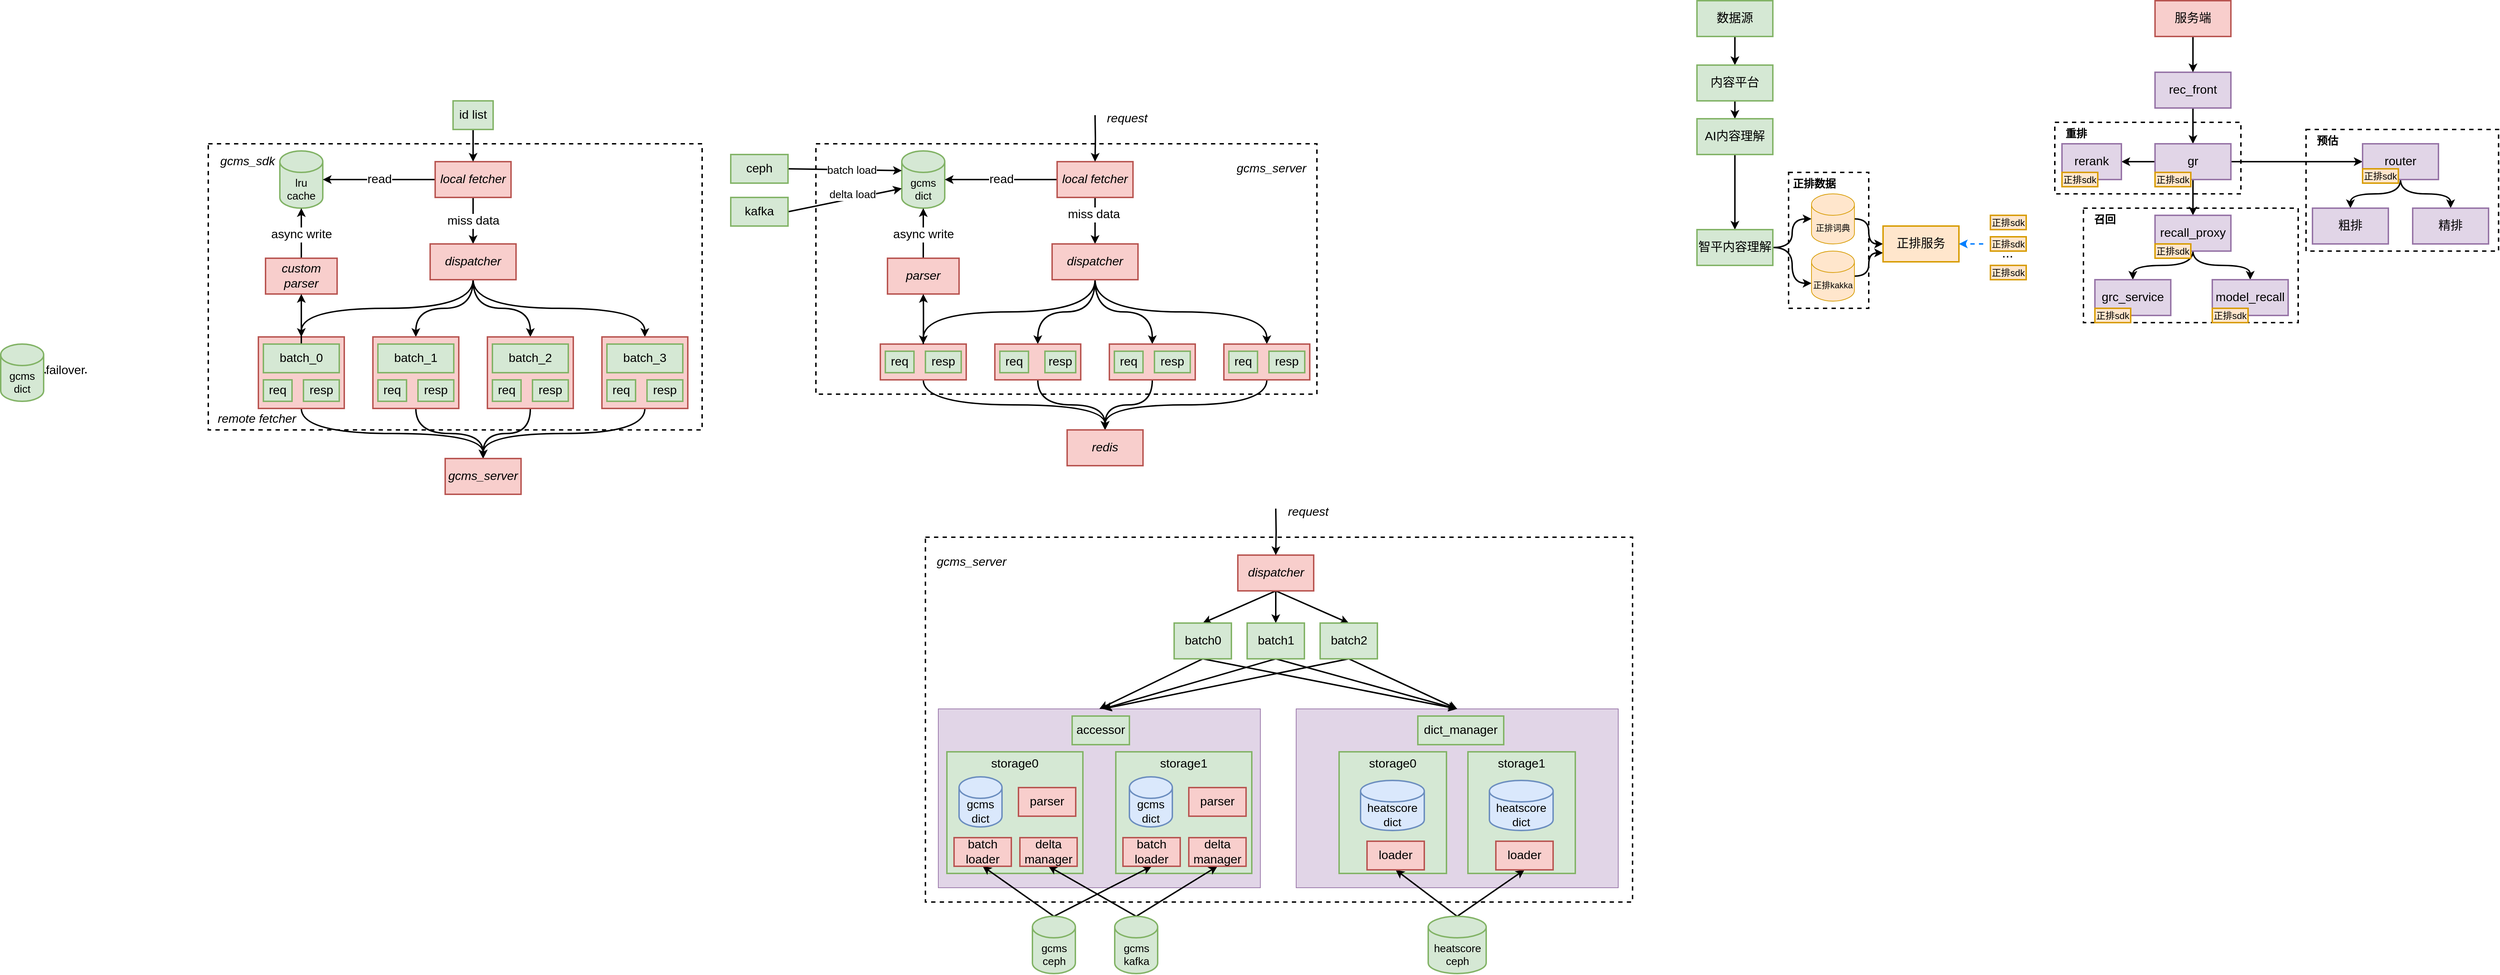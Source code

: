 <mxfile version="20.3.6" type="github">
  <diagram id="C5RBs43oDa-KdzZeNtuy" name="Page-1">
    <mxGraphModel dx="2404" dy="2246" grid="1" gridSize="10" guides="1" tooltips="1" connect="1" arrows="1" fold="1" page="1" pageScale="1" pageWidth="827" pageHeight="1169" math="0" shadow="0">
      <root>
        <mxCell id="WIyWlLk6GJQsqaUBKTNV-0" />
        <mxCell id="WIyWlLk6GJQsqaUBKTNV-1" parent="WIyWlLk6GJQsqaUBKTNV-0" />
        <mxCell id="1e4_aHDUScYs18FLkTW5-81" value="" style="rounded=0;whiteSpace=wrap;html=1;fontSize=16;verticalAlign=top;fillColor=#e1d5e7;strokeColor=#9673a6;" parent="WIyWlLk6GJQsqaUBKTNV-1" vertex="1">
          <mxGeometry x="1610" y="950" width="450" height="250" as="geometry" />
        </mxCell>
        <mxCell id="1e4_aHDUScYs18FLkTW5-77" value="&lt;font style=&quot;font-size: 17px&quot;&gt;storage1&lt;/font&gt;" style="rounded=0;whiteSpace=wrap;html=1;strokeWidth=2;fillColor=#d5e8d4;strokeColor=#82b366;verticalAlign=top;" parent="WIyWlLk6GJQsqaUBKTNV-1" vertex="1">
          <mxGeometry x="1850" y="1010" width="150" height="170" as="geometry" />
        </mxCell>
        <mxCell id="1e4_aHDUScYs18FLkTW5-93" value="" style="rounded=0;whiteSpace=wrap;html=1;dashed=1;fontSize=15;strokeWidth=2;fillColor=none;" parent="WIyWlLk6GJQsqaUBKTNV-1" vertex="1">
          <mxGeometry x="1092" y="710" width="988" height="510" as="geometry" />
        </mxCell>
        <mxCell id="1e4_aHDUScYs18FLkTW5-75" value="&lt;font style=&quot;font-size: 17px&quot;&gt;storage0&lt;/font&gt;" style="rounded=0;whiteSpace=wrap;html=1;strokeWidth=2;fillColor=#d5e8d4;strokeColor=#82b366;verticalAlign=top;" parent="WIyWlLk6GJQsqaUBKTNV-1" vertex="1">
          <mxGeometry x="1670" y="1010" width="150" height="170" as="geometry" />
        </mxCell>
        <mxCell id="1e4_aHDUScYs18FLkTW5-58" value="" style="rounded=0;whiteSpace=wrap;html=1;fontSize=16;verticalAlign=top;fillColor=#e1d5e7;strokeColor=#9673a6;" parent="WIyWlLk6GJQsqaUBKTNV-1" vertex="1">
          <mxGeometry x="1110" y="950" width="450" height="250" as="geometry" />
        </mxCell>
        <mxCell id="1e4_aHDUScYs18FLkTW5-52" value="&lt;font style=&quot;font-size: 17px&quot;&gt;storage1&lt;/font&gt;" style="rounded=0;whiteSpace=wrap;html=1;strokeWidth=2;fillColor=#d5e8d4;strokeColor=#82b366;verticalAlign=top;" parent="WIyWlLk6GJQsqaUBKTNV-1" vertex="1">
          <mxGeometry x="1358" y="1010" width="190" height="170" as="geometry" />
        </mxCell>
        <mxCell id="1e4_aHDUScYs18FLkTW5-44" value="&lt;font style=&quot;font-size: 17px&quot;&gt;storage0&lt;/font&gt;" style="rounded=0;whiteSpace=wrap;html=1;strokeWidth=2;fillColor=#d5e8d4;strokeColor=#82b366;verticalAlign=top;" parent="WIyWlLk6GJQsqaUBKTNV-1" vertex="1">
          <mxGeometry x="1122" y="1010" width="190" height="170" as="geometry" />
        </mxCell>
        <mxCell id="TSMwA70nFVANoA3377Jf-29" value="" style="rounded=0;whiteSpace=wrap;html=1;fillColor=none;strokeWidth=2;dashed=1;" parent="WIyWlLk6GJQsqaUBKTNV-1" vertex="1">
          <mxGeometry x="3021" y="140" width="269" height="170" as="geometry" />
        </mxCell>
        <mxCell id="TSMwA70nFVANoA3377Jf-27" value="" style="rounded=0;whiteSpace=wrap;html=1;fillColor=none;strokeWidth=2;dashed=1;" parent="WIyWlLk6GJQsqaUBKTNV-1" vertex="1">
          <mxGeometry x="2710" y="250" width="300" height="160" as="geometry" />
        </mxCell>
        <mxCell id="TSMwA70nFVANoA3377Jf-25" value="" style="rounded=0;whiteSpace=wrap;html=1;fillColor=none;strokeWidth=2;dashed=1;" parent="WIyWlLk6GJQsqaUBKTNV-1" vertex="1">
          <mxGeometry x="2670" y="130" width="260" height="100" as="geometry" />
        </mxCell>
        <mxCell id="TSMwA70nFVANoA3377Jf-31" value="" style="rounded=0;whiteSpace=wrap;html=1;fillColor=none;strokeWidth=2;dashed=1;" parent="WIyWlLk6GJQsqaUBKTNV-1" vertex="1">
          <mxGeometry x="2298" y="200" width="112" height="190" as="geometry" />
        </mxCell>
        <mxCell id="nFD_2oVIBPOKL1Sue1Ed-45" value="" style="rounded=0;whiteSpace=wrap;html=1;fontSize=17;strokeWidth=2;fillColor=none;dashed=1;" parent="WIyWlLk6GJQsqaUBKTNV-1" vertex="1">
          <mxGeometry x="90" y="160" width="690" height="400" as="geometry" />
        </mxCell>
        <mxCell id="nFD_2oVIBPOKL1Sue1Ed-99" value="" style="rounded=0;whiteSpace=wrap;html=1;dashed=1;fontSize=15;strokeWidth=2;fillColor=none;" parent="WIyWlLk6GJQsqaUBKTNV-1" vertex="1">
          <mxGeometry x="939" y="160" width="700" height="350" as="geometry" />
        </mxCell>
        <mxCell id="nFD_2oVIBPOKL1Sue1Ed-34" style="edgeStyle=orthogonalEdgeStyle;curved=1;rounded=0;orthogonalLoop=1;jettySize=auto;html=1;exitX=0.5;exitY=1;exitDx=0;exitDy=0;fontSize=17;strokeWidth=2;" parent="WIyWlLk6GJQsqaUBKTNV-1" source="nFD_2oVIBPOKL1Sue1Ed-8" target="nFD_2oVIBPOKL1Sue1Ed-21" edge="1">
          <mxGeometry relative="1" as="geometry" />
        </mxCell>
        <mxCell id="nFD_2oVIBPOKL1Sue1Ed-38" style="edgeStyle=orthogonalEdgeStyle;curved=1;rounded=0;orthogonalLoop=1;jettySize=auto;html=1;entryX=1;entryY=0.5;entryDx=0;entryDy=0;entryPerimeter=0;fontSize=17;strokeWidth=2;dashed=1;" parent="WIyWlLk6GJQsqaUBKTNV-1" target="nFD_2oVIBPOKL1Sue1Ed-22" edge="1">
          <mxGeometry relative="1" as="geometry">
            <mxPoint x="-80" y="480" as="sourcePoint" />
          </mxGeometry>
        </mxCell>
        <mxCell id="nFD_2oVIBPOKL1Sue1Ed-39" value="failover" style="edgeLabel;html=1;align=center;verticalAlign=middle;resizable=0;points=[];fontSize=17;" parent="nFD_2oVIBPOKL1Sue1Ed-38" vertex="1" connectable="0">
          <mxGeometry y="-3" relative="1" as="geometry">
            <mxPoint as="offset" />
          </mxGeometry>
        </mxCell>
        <mxCell id="nFD_2oVIBPOKL1Sue1Ed-8" value="" style="rounded=0;whiteSpace=wrap;html=1;strokeWidth=2;fillColor=#f8cecc;strokeColor=#b85450;" parent="WIyWlLk6GJQsqaUBKTNV-1" vertex="1">
          <mxGeometry x="160" y="430" width="120" height="100" as="geometry" />
        </mxCell>
        <mxCell id="nFD_2oVIBPOKL1Sue1Ed-0" value="&lt;font style=&quot;font-size: 15px&quot;&gt;lru&lt;br&gt;cache&lt;/font&gt;" style="shape=cylinder3;whiteSpace=wrap;html=1;boundedLbl=1;backgroundOutline=1;size=15;fillColor=#d5e8d4;strokeColor=#82b366;strokeWidth=2;" parent="WIyWlLk6GJQsqaUBKTNV-1" vertex="1">
          <mxGeometry x="190" y="170" width="60" height="80" as="geometry" />
        </mxCell>
        <mxCell id="nFD_2oVIBPOKL1Sue1Ed-2" value="read" style="edgeStyle=orthogonalEdgeStyle;rounded=0;orthogonalLoop=1;jettySize=auto;html=1;exitX=0;exitY=0.5;exitDx=0;exitDy=0;fontSize=17;strokeWidth=2;" parent="WIyWlLk6GJQsqaUBKTNV-1" source="nFD_2oVIBPOKL1Sue1Ed-1" target="nFD_2oVIBPOKL1Sue1Ed-0" edge="1">
          <mxGeometry relative="1" as="geometry" />
        </mxCell>
        <mxCell id="nFD_2oVIBPOKL1Sue1Ed-25" value="miss data" style="edgeStyle=orthogonalEdgeStyle;rounded=0;orthogonalLoop=1;jettySize=auto;html=1;fontSize=17;strokeWidth=2;" parent="WIyWlLk6GJQsqaUBKTNV-1" source="nFD_2oVIBPOKL1Sue1Ed-1" target="nFD_2oVIBPOKL1Sue1Ed-3" edge="1">
          <mxGeometry relative="1" as="geometry" />
        </mxCell>
        <mxCell id="nFD_2oVIBPOKL1Sue1Ed-1" value="&lt;font style=&quot;font-size: 17px&quot;&gt;&lt;i&gt;local fetcher&lt;/i&gt;&lt;/font&gt;" style="rounded=0;whiteSpace=wrap;html=1;strokeWidth=2;fillColor=#f8cecc;strokeColor=#b85450;" parent="WIyWlLk6GJQsqaUBKTNV-1" vertex="1">
          <mxGeometry x="407" y="185" width="106" height="50" as="geometry" />
        </mxCell>
        <mxCell id="nFD_2oVIBPOKL1Sue1Ed-30" style="edgeStyle=orthogonalEdgeStyle;curved=1;rounded=0;orthogonalLoop=1;jettySize=auto;html=1;exitX=0.5;exitY=1;exitDx=0;exitDy=0;entryX=0.5;entryY=0;entryDx=0;entryDy=0;fontSize=17;strokeWidth=2;" parent="WIyWlLk6GJQsqaUBKTNV-1" source="nFD_2oVIBPOKL1Sue1Ed-3" target="nFD_2oVIBPOKL1Sue1Ed-8" edge="1">
          <mxGeometry relative="1" as="geometry" />
        </mxCell>
        <mxCell id="nFD_2oVIBPOKL1Sue1Ed-31" style="edgeStyle=orthogonalEdgeStyle;curved=1;rounded=0;orthogonalLoop=1;jettySize=auto;html=1;exitX=0.5;exitY=1;exitDx=0;exitDy=0;entryX=0.5;entryY=0;entryDx=0;entryDy=0;fontSize=17;strokeWidth=2;" parent="WIyWlLk6GJQsqaUBKTNV-1" source="nFD_2oVIBPOKL1Sue1Ed-3" target="nFD_2oVIBPOKL1Sue1Ed-17" edge="1">
          <mxGeometry relative="1" as="geometry" />
        </mxCell>
        <mxCell id="nFD_2oVIBPOKL1Sue1Ed-32" style="edgeStyle=orthogonalEdgeStyle;curved=1;rounded=0;orthogonalLoop=1;jettySize=auto;html=1;exitX=0.5;exitY=1;exitDx=0;exitDy=0;entryX=0.5;entryY=0;entryDx=0;entryDy=0;fontSize=17;strokeWidth=2;" parent="WIyWlLk6GJQsqaUBKTNV-1" source="nFD_2oVIBPOKL1Sue1Ed-3" target="nFD_2oVIBPOKL1Sue1Ed-9" edge="1">
          <mxGeometry relative="1" as="geometry" />
        </mxCell>
        <mxCell id="nFD_2oVIBPOKL1Sue1Ed-33" style="edgeStyle=orthogonalEdgeStyle;curved=1;rounded=0;orthogonalLoop=1;jettySize=auto;html=1;exitX=0.5;exitY=1;exitDx=0;exitDy=0;entryX=0.5;entryY=0;entryDx=0;entryDy=0;fontSize=17;strokeWidth=2;" parent="WIyWlLk6GJQsqaUBKTNV-1" source="nFD_2oVIBPOKL1Sue1Ed-3" target="nFD_2oVIBPOKL1Sue1Ed-13" edge="1">
          <mxGeometry relative="1" as="geometry" />
        </mxCell>
        <mxCell id="nFD_2oVIBPOKL1Sue1Ed-3" value="&lt;font style=&quot;font-size: 17px&quot;&gt;&lt;i&gt;dispatcher&lt;/i&gt;&lt;/font&gt;" style="rounded=0;whiteSpace=wrap;html=1;strokeWidth=2;fillColor=#f8cecc;strokeColor=#b85450;" parent="WIyWlLk6GJQsqaUBKTNV-1" vertex="1">
          <mxGeometry x="400" y="300" width="120" height="50" as="geometry" />
        </mxCell>
        <mxCell id="nFD_2oVIBPOKL1Sue1Ed-41" style="edgeStyle=orthogonalEdgeStyle;curved=1;rounded=0;orthogonalLoop=1;jettySize=auto;html=1;exitX=0.5;exitY=0;exitDx=0;exitDy=0;entryX=0.5;entryY=1;entryDx=0;entryDy=0;entryPerimeter=0;fontSize=17;strokeWidth=2;" parent="WIyWlLk6GJQsqaUBKTNV-1" source="nFD_2oVIBPOKL1Sue1Ed-4" target="nFD_2oVIBPOKL1Sue1Ed-0" edge="1">
          <mxGeometry relative="1" as="geometry" />
        </mxCell>
        <mxCell id="nFD_2oVIBPOKL1Sue1Ed-42" value="async write" style="edgeLabel;html=1;align=center;verticalAlign=middle;resizable=0;points=[];fontSize=17;" parent="nFD_2oVIBPOKL1Sue1Ed-41" vertex="1" connectable="0">
          <mxGeometry x="-0.04" relative="1" as="geometry">
            <mxPoint as="offset" />
          </mxGeometry>
        </mxCell>
        <mxCell id="nFD_2oVIBPOKL1Sue1Ed-4" value="&lt;font style=&quot;font-size: 17px&quot;&gt;&lt;i&gt;custom&lt;br&gt;parser&lt;br&gt;&lt;/i&gt;&lt;/font&gt;" style="rounded=0;whiteSpace=wrap;html=1;strokeWidth=2;fillColor=#f8cecc;strokeColor=#b85450;" parent="WIyWlLk6GJQsqaUBKTNV-1" vertex="1">
          <mxGeometry x="170" y="320" width="100" height="50" as="geometry" />
        </mxCell>
        <mxCell id="nFD_2oVIBPOKL1Sue1Ed-40" value="" style="edgeStyle=orthogonalEdgeStyle;curved=1;rounded=0;orthogonalLoop=1;jettySize=auto;html=1;fontSize=17;strokeWidth=2;" parent="WIyWlLk6GJQsqaUBKTNV-1" source="nFD_2oVIBPOKL1Sue1Ed-5" target="nFD_2oVIBPOKL1Sue1Ed-4" edge="1">
          <mxGeometry relative="1" as="geometry" />
        </mxCell>
        <mxCell id="nFD_2oVIBPOKL1Sue1Ed-5" value="&lt;font style=&quot;font-size: 17px&quot;&gt;batch_0&lt;/font&gt;" style="rounded=0;whiteSpace=wrap;html=1;strokeWidth=2;fillColor=#d5e8d4;strokeColor=#82b366;" parent="WIyWlLk6GJQsqaUBKTNV-1" vertex="1">
          <mxGeometry x="167" y="440" width="106" height="40" as="geometry" />
        </mxCell>
        <mxCell id="nFD_2oVIBPOKL1Sue1Ed-6" value="&lt;font style=&quot;font-size: 17px&quot;&gt;req&lt;/font&gt;" style="rounded=0;whiteSpace=wrap;html=1;strokeWidth=2;fillColor=#d5e8d4;strokeColor=#82b366;" parent="WIyWlLk6GJQsqaUBKTNV-1" vertex="1">
          <mxGeometry x="167" y="490" width="40" height="30" as="geometry" />
        </mxCell>
        <mxCell id="nFD_2oVIBPOKL1Sue1Ed-7" value="&lt;font style=&quot;font-size: 17px&quot;&gt;resp&lt;/font&gt;" style="rounded=0;whiteSpace=wrap;html=1;strokeWidth=2;fillColor=#d5e8d4;strokeColor=#82b366;" parent="WIyWlLk6GJQsqaUBKTNV-1" vertex="1">
          <mxGeometry x="223" y="490" width="50" height="30" as="geometry" />
        </mxCell>
        <mxCell id="nFD_2oVIBPOKL1Sue1Ed-35" style="edgeStyle=orthogonalEdgeStyle;curved=1;rounded=0;orthogonalLoop=1;jettySize=auto;html=1;exitX=0.5;exitY=1;exitDx=0;exitDy=0;entryX=0.5;entryY=0;entryDx=0;entryDy=0;fontSize=17;strokeWidth=2;" parent="WIyWlLk6GJQsqaUBKTNV-1" source="nFD_2oVIBPOKL1Sue1Ed-9" target="nFD_2oVIBPOKL1Sue1Ed-21" edge="1">
          <mxGeometry relative="1" as="geometry" />
        </mxCell>
        <mxCell id="nFD_2oVIBPOKL1Sue1Ed-9" value="" style="rounded=0;whiteSpace=wrap;html=1;strokeWidth=2;fillColor=#f8cecc;strokeColor=#b85450;" parent="WIyWlLk6GJQsqaUBKTNV-1" vertex="1">
          <mxGeometry x="320" y="430" width="120" height="100" as="geometry" />
        </mxCell>
        <mxCell id="nFD_2oVIBPOKL1Sue1Ed-10" value="&lt;font style=&quot;font-size: 17px&quot;&gt;batch_1&lt;/font&gt;" style="rounded=0;whiteSpace=wrap;html=1;strokeWidth=2;fillColor=#d5e8d4;strokeColor=#82b366;" parent="WIyWlLk6GJQsqaUBKTNV-1" vertex="1">
          <mxGeometry x="327" y="440" width="106" height="40" as="geometry" />
        </mxCell>
        <mxCell id="nFD_2oVIBPOKL1Sue1Ed-11" value="&lt;font style=&quot;font-size: 17px&quot;&gt;req&lt;/font&gt;" style="rounded=0;whiteSpace=wrap;html=1;strokeWidth=2;fillColor=#d5e8d4;strokeColor=#82b366;" parent="WIyWlLk6GJQsqaUBKTNV-1" vertex="1">
          <mxGeometry x="327" y="490" width="40" height="30" as="geometry" />
        </mxCell>
        <mxCell id="nFD_2oVIBPOKL1Sue1Ed-12" value="&lt;font style=&quot;font-size: 17px&quot;&gt;resp&lt;/font&gt;" style="rounded=0;whiteSpace=wrap;html=1;strokeWidth=2;fillColor=#d5e8d4;strokeColor=#82b366;" parent="WIyWlLk6GJQsqaUBKTNV-1" vertex="1">
          <mxGeometry x="383" y="490" width="50" height="30" as="geometry" />
        </mxCell>
        <mxCell id="nFD_2oVIBPOKL1Sue1Ed-36" style="edgeStyle=orthogonalEdgeStyle;curved=1;rounded=0;orthogonalLoop=1;jettySize=auto;html=1;exitX=0.5;exitY=1;exitDx=0;exitDy=0;entryX=0.5;entryY=0;entryDx=0;entryDy=0;fontSize=17;strokeWidth=2;" parent="WIyWlLk6GJQsqaUBKTNV-1" source="nFD_2oVIBPOKL1Sue1Ed-13" target="nFD_2oVIBPOKL1Sue1Ed-21" edge="1">
          <mxGeometry relative="1" as="geometry" />
        </mxCell>
        <mxCell id="nFD_2oVIBPOKL1Sue1Ed-13" value="" style="rounded=0;whiteSpace=wrap;html=1;strokeWidth=2;fillColor=#f8cecc;strokeColor=#b85450;" parent="WIyWlLk6GJQsqaUBKTNV-1" vertex="1">
          <mxGeometry x="480" y="430" width="120" height="100" as="geometry" />
        </mxCell>
        <mxCell id="nFD_2oVIBPOKL1Sue1Ed-14" value="&lt;font style=&quot;font-size: 17px&quot;&gt;batch_2&lt;/font&gt;" style="rounded=0;whiteSpace=wrap;html=1;strokeWidth=2;fillColor=#d5e8d4;strokeColor=#82b366;" parent="WIyWlLk6GJQsqaUBKTNV-1" vertex="1">
          <mxGeometry x="487" y="440" width="106" height="40" as="geometry" />
        </mxCell>
        <mxCell id="nFD_2oVIBPOKL1Sue1Ed-15" value="&lt;font style=&quot;font-size: 17px&quot;&gt;req&lt;/font&gt;" style="rounded=0;whiteSpace=wrap;html=1;strokeWidth=2;fillColor=#d5e8d4;strokeColor=#82b366;" parent="WIyWlLk6GJQsqaUBKTNV-1" vertex="1">
          <mxGeometry x="487" y="490" width="40" height="30" as="geometry" />
        </mxCell>
        <mxCell id="nFD_2oVIBPOKL1Sue1Ed-16" value="&lt;font style=&quot;font-size: 17px&quot;&gt;resp&lt;/font&gt;" style="rounded=0;whiteSpace=wrap;html=1;strokeWidth=2;fillColor=#d5e8d4;strokeColor=#82b366;" parent="WIyWlLk6GJQsqaUBKTNV-1" vertex="1">
          <mxGeometry x="543" y="490" width="50" height="30" as="geometry" />
        </mxCell>
        <mxCell id="nFD_2oVIBPOKL1Sue1Ed-37" style="edgeStyle=orthogonalEdgeStyle;curved=1;rounded=0;orthogonalLoop=1;jettySize=auto;html=1;exitX=0.5;exitY=1;exitDx=0;exitDy=0;entryX=0.5;entryY=0;entryDx=0;entryDy=0;fontSize=17;strokeWidth=2;" parent="WIyWlLk6GJQsqaUBKTNV-1" source="nFD_2oVIBPOKL1Sue1Ed-17" target="nFD_2oVIBPOKL1Sue1Ed-21" edge="1">
          <mxGeometry relative="1" as="geometry" />
        </mxCell>
        <mxCell id="nFD_2oVIBPOKL1Sue1Ed-17" value="" style="rounded=0;whiteSpace=wrap;html=1;strokeWidth=2;fillColor=#f8cecc;strokeColor=#b85450;" parent="WIyWlLk6GJQsqaUBKTNV-1" vertex="1">
          <mxGeometry x="640" y="430" width="120" height="100" as="geometry" />
        </mxCell>
        <mxCell id="nFD_2oVIBPOKL1Sue1Ed-18" value="&lt;font style=&quot;font-size: 17px&quot;&gt;batch_3&lt;/font&gt;" style="rounded=0;whiteSpace=wrap;html=1;strokeWidth=2;fillColor=#d5e8d4;strokeColor=#82b366;" parent="WIyWlLk6GJQsqaUBKTNV-1" vertex="1">
          <mxGeometry x="647" y="440" width="106" height="40" as="geometry" />
        </mxCell>
        <mxCell id="nFD_2oVIBPOKL1Sue1Ed-19" value="&lt;font style=&quot;font-size: 17px&quot;&gt;req&lt;/font&gt;" style="rounded=0;whiteSpace=wrap;html=1;strokeWidth=2;fillColor=#d5e8d4;strokeColor=#82b366;" parent="WIyWlLk6GJQsqaUBKTNV-1" vertex="1">
          <mxGeometry x="647" y="490" width="40" height="30" as="geometry" />
        </mxCell>
        <mxCell id="nFD_2oVIBPOKL1Sue1Ed-20" value="&lt;font style=&quot;font-size: 17px&quot;&gt;resp&lt;/font&gt;" style="rounded=0;whiteSpace=wrap;html=1;strokeWidth=2;fillColor=#d5e8d4;strokeColor=#82b366;" parent="WIyWlLk6GJQsqaUBKTNV-1" vertex="1">
          <mxGeometry x="703" y="490" width="50" height="30" as="geometry" />
        </mxCell>
        <mxCell id="nFD_2oVIBPOKL1Sue1Ed-21" value="&lt;font style=&quot;font-size: 17px&quot;&gt;&lt;i&gt;gcms_server&lt;/i&gt;&lt;/font&gt;" style="rounded=0;whiteSpace=wrap;html=1;strokeWidth=2;fillColor=#f8cecc;strokeColor=#b85450;" parent="WIyWlLk6GJQsqaUBKTNV-1" vertex="1">
          <mxGeometry x="421" y="600" width="106" height="50" as="geometry" />
        </mxCell>
        <mxCell id="nFD_2oVIBPOKL1Sue1Ed-22" value="&lt;font style=&quot;font-size: 15px&quot;&gt;gcms&lt;br&gt;dict&lt;/font&gt;" style="shape=cylinder3;whiteSpace=wrap;html=1;boundedLbl=1;backgroundOutline=1;size=15;fillColor=#d5e8d4;strokeColor=#82b366;strokeWidth=2;" parent="WIyWlLk6GJQsqaUBKTNV-1" vertex="1">
          <mxGeometry x="-200" y="440" width="60" height="80" as="geometry" />
        </mxCell>
        <mxCell id="nFD_2oVIBPOKL1Sue1Ed-24" value="" style="edgeStyle=orthogonalEdgeStyle;rounded=0;orthogonalLoop=1;jettySize=auto;html=1;fontSize=17;strokeWidth=2;" parent="WIyWlLk6GJQsqaUBKTNV-1" source="nFD_2oVIBPOKL1Sue1Ed-23" target="nFD_2oVIBPOKL1Sue1Ed-1" edge="1">
          <mxGeometry relative="1" as="geometry" />
        </mxCell>
        <mxCell id="nFD_2oVIBPOKL1Sue1Ed-23" value="&lt;font style=&quot;font-size: 17px&quot;&gt;id list&lt;/font&gt;" style="rounded=0;whiteSpace=wrap;html=1;fontSize=15;strokeWidth=2;fillColor=#d5e8d4;strokeColor=#82b366;" parent="WIyWlLk6GJQsqaUBKTNV-1" vertex="1">
          <mxGeometry x="432" y="100" width="56" height="40" as="geometry" />
        </mxCell>
        <mxCell id="nFD_2oVIBPOKL1Sue1Ed-44" value="&lt;i&gt;remote fetcher&lt;/i&gt;" style="text;html=1;strokeColor=none;fillColor=none;align=center;verticalAlign=middle;whiteSpace=wrap;rounded=0;fontSize=17;" parent="WIyWlLk6GJQsqaUBKTNV-1" vertex="1">
          <mxGeometry x="93" y="530" width="130" height="30" as="geometry" />
        </mxCell>
        <mxCell id="nFD_2oVIBPOKL1Sue1Ed-46" value="&lt;i&gt;&lt;font style=&quot;font-size: 17px&quot;&gt;gcms_sdk&lt;/font&gt;&lt;/i&gt;" style="text;html=1;strokeColor=none;fillColor=none;align=center;verticalAlign=middle;whiteSpace=wrap;rounded=0;dashed=1;fontSize=17;" parent="WIyWlLk6GJQsqaUBKTNV-1" vertex="1">
          <mxGeometry x="100" y="170" width="90" height="30" as="geometry" />
        </mxCell>
        <mxCell id="nFD_2oVIBPOKL1Sue1Ed-47" style="edgeStyle=orthogonalEdgeStyle;curved=1;rounded=0;orthogonalLoop=1;jettySize=auto;html=1;exitX=0.5;exitY=1;exitDx=0;exitDy=0;fontSize=17;strokeWidth=2;" parent="WIyWlLk6GJQsqaUBKTNV-1" source="nFD_2oVIBPOKL1Sue1Ed-50" target="nFD_2oVIBPOKL1Sue1Ed-82" edge="1">
          <mxGeometry relative="1" as="geometry" />
        </mxCell>
        <mxCell id="nFD_2oVIBPOKL1Sue1Ed-50" value="" style="rounded=0;whiteSpace=wrap;html=1;strokeWidth=2;fillColor=#f8cecc;strokeColor=#b85450;" parent="WIyWlLk6GJQsqaUBKTNV-1" vertex="1">
          <mxGeometry x="1029" y="440" width="120" height="50" as="geometry" />
        </mxCell>
        <mxCell id="nFD_2oVIBPOKL1Sue1Ed-51" value="&lt;font style=&quot;font-size: 15px&quot;&gt;gcms&lt;br&gt;dict&lt;/font&gt;" style="shape=cylinder3;whiteSpace=wrap;html=1;boundedLbl=1;backgroundOutline=1;size=15;fillColor=#d5e8d4;strokeColor=#82b366;strokeWidth=2;" parent="WIyWlLk6GJQsqaUBKTNV-1" vertex="1">
          <mxGeometry x="1059" y="170" width="60" height="80" as="geometry" />
        </mxCell>
        <mxCell id="nFD_2oVIBPOKL1Sue1Ed-52" value="read" style="edgeStyle=orthogonalEdgeStyle;rounded=0;orthogonalLoop=1;jettySize=auto;html=1;exitX=0;exitY=0.5;exitDx=0;exitDy=0;fontSize=17;strokeWidth=2;" parent="WIyWlLk6GJQsqaUBKTNV-1" source="nFD_2oVIBPOKL1Sue1Ed-54" target="nFD_2oVIBPOKL1Sue1Ed-51" edge="1">
          <mxGeometry relative="1" as="geometry" />
        </mxCell>
        <mxCell id="nFD_2oVIBPOKL1Sue1Ed-53" value="" style="edgeStyle=orthogonalEdgeStyle;rounded=0;orthogonalLoop=1;jettySize=auto;html=1;fontSize=17;strokeWidth=2;" parent="WIyWlLk6GJQsqaUBKTNV-1" source="nFD_2oVIBPOKL1Sue1Ed-54" target="nFD_2oVIBPOKL1Sue1Ed-59" edge="1">
          <mxGeometry relative="1" as="geometry" />
        </mxCell>
        <mxCell id="nFD_2oVIBPOKL1Sue1Ed-101" value="&lt;font style=&quot;font-size: 17px&quot;&gt;miss data&lt;/font&gt;" style="edgeLabel;html=1;align=center;verticalAlign=middle;resizable=0;points=[];fontSize=15;" parent="nFD_2oVIBPOKL1Sue1Ed-53" vertex="1" connectable="0">
          <mxGeometry x="-0.262" y="-2" relative="1" as="geometry">
            <mxPoint as="offset" />
          </mxGeometry>
        </mxCell>
        <mxCell id="nFD_2oVIBPOKL1Sue1Ed-54" value="&lt;font style=&quot;font-size: 17px&quot;&gt;&lt;i&gt;local fetcher&lt;/i&gt;&lt;/font&gt;" style="rounded=0;whiteSpace=wrap;html=1;strokeWidth=2;fillColor=#f8cecc;strokeColor=#b85450;" parent="WIyWlLk6GJQsqaUBKTNV-1" vertex="1">
          <mxGeometry x="1276" y="185" width="106" height="50" as="geometry" />
        </mxCell>
        <mxCell id="nFD_2oVIBPOKL1Sue1Ed-55" style="edgeStyle=orthogonalEdgeStyle;curved=1;rounded=0;orthogonalLoop=1;jettySize=auto;html=1;exitX=0.5;exitY=1;exitDx=0;exitDy=0;entryX=0.5;entryY=0;entryDx=0;entryDy=0;fontSize=17;strokeWidth=2;" parent="WIyWlLk6GJQsqaUBKTNV-1" source="nFD_2oVIBPOKL1Sue1Ed-59" target="nFD_2oVIBPOKL1Sue1Ed-50" edge="1">
          <mxGeometry relative="1" as="geometry" />
        </mxCell>
        <mxCell id="nFD_2oVIBPOKL1Sue1Ed-56" style="edgeStyle=orthogonalEdgeStyle;curved=1;rounded=0;orthogonalLoop=1;jettySize=auto;html=1;exitX=0.5;exitY=1;exitDx=0;exitDy=0;entryX=0.5;entryY=0;entryDx=0;entryDy=0;fontSize=17;strokeWidth=2;" parent="WIyWlLk6GJQsqaUBKTNV-1" source="nFD_2oVIBPOKL1Sue1Ed-59" target="nFD_2oVIBPOKL1Sue1Ed-78" edge="1">
          <mxGeometry relative="1" as="geometry" />
        </mxCell>
        <mxCell id="nFD_2oVIBPOKL1Sue1Ed-57" style="edgeStyle=orthogonalEdgeStyle;curved=1;rounded=0;orthogonalLoop=1;jettySize=auto;html=1;exitX=0.5;exitY=1;exitDx=0;exitDy=0;entryX=0.5;entryY=0;entryDx=0;entryDy=0;fontSize=17;strokeWidth=2;" parent="WIyWlLk6GJQsqaUBKTNV-1" source="nFD_2oVIBPOKL1Sue1Ed-59" target="nFD_2oVIBPOKL1Sue1Ed-68" edge="1">
          <mxGeometry relative="1" as="geometry" />
        </mxCell>
        <mxCell id="nFD_2oVIBPOKL1Sue1Ed-58" style="edgeStyle=orthogonalEdgeStyle;curved=1;rounded=0;orthogonalLoop=1;jettySize=auto;html=1;exitX=0.5;exitY=1;exitDx=0;exitDy=0;entryX=0.5;entryY=0;entryDx=0;entryDy=0;fontSize=17;strokeWidth=2;" parent="WIyWlLk6GJQsqaUBKTNV-1" source="nFD_2oVIBPOKL1Sue1Ed-59" target="nFD_2oVIBPOKL1Sue1Ed-73" edge="1">
          <mxGeometry relative="1" as="geometry" />
        </mxCell>
        <mxCell id="nFD_2oVIBPOKL1Sue1Ed-59" value="&lt;font style=&quot;font-size: 17px&quot;&gt;&lt;i&gt;dispatcher&lt;/i&gt;&lt;/font&gt;" style="rounded=0;whiteSpace=wrap;html=1;strokeWidth=2;fillColor=#f8cecc;strokeColor=#b85450;" parent="WIyWlLk6GJQsqaUBKTNV-1" vertex="1">
          <mxGeometry x="1269" y="300" width="120" height="50" as="geometry" />
        </mxCell>
        <mxCell id="nFD_2oVIBPOKL1Sue1Ed-60" style="edgeStyle=orthogonalEdgeStyle;curved=1;rounded=0;orthogonalLoop=1;jettySize=auto;html=1;exitX=0.5;exitY=0;exitDx=0;exitDy=0;entryX=0.5;entryY=1;entryDx=0;entryDy=0;entryPerimeter=0;fontSize=17;strokeWidth=2;" parent="WIyWlLk6GJQsqaUBKTNV-1" source="nFD_2oVIBPOKL1Sue1Ed-62" target="nFD_2oVIBPOKL1Sue1Ed-51" edge="1">
          <mxGeometry relative="1" as="geometry" />
        </mxCell>
        <mxCell id="nFD_2oVIBPOKL1Sue1Ed-61" value="async write" style="edgeLabel;html=1;align=center;verticalAlign=middle;resizable=0;points=[];fontSize=17;" parent="nFD_2oVIBPOKL1Sue1Ed-60" vertex="1" connectable="0">
          <mxGeometry x="-0.04" relative="1" as="geometry">
            <mxPoint as="offset" />
          </mxGeometry>
        </mxCell>
        <mxCell id="nFD_2oVIBPOKL1Sue1Ed-62" value="&lt;font style=&quot;font-size: 17px&quot;&gt;&lt;i&gt;parser&lt;br&gt;&lt;/i&gt;&lt;/font&gt;" style="rounded=0;whiteSpace=wrap;html=1;strokeWidth=2;fillColor=#f8cecc;strokeColor=#b85450;" parent="WIyWlLk6GJQsqaUBKTNV-1" vertex="1">
          <mxGeometry x="1039" y="320" width="100" height="50" as="geometry" />
        </mxCell>
        <mxCell id="nFD_2oVIBPOKL1Sue1Ed-63" value="" style="edgeStyle=orthogonalEdgeStyle;curved=1;rounded=0;orthogonalLoop=1;jettySize=auto;html=1;fontSize=17;strokeWidth=2;" parent="WIyWlLk6GJQsqaUBKTNV-1" target="nFD_2oVIBPOKL1Sue1Ed-62" edge="1">
          <mxGeometry relative="1" as="geometry">
            <mxPoint x="1089" y="440" as="sourcePoint" />
          </mxGeometry>
        </mxCell>
        <mxCell id="nFD_2oVIBPOKL1Sue1Ed-65" value="&lt;font style=&quot;font-size: 17px&quot;&gt;req&lt;/font&gt;" style="rounded=0;whiteSpace=wrap;html=1;strokeWidth=2;fillColor=#d5e8d4;strokeColor=#82b366;" parent="WIyWlLk6GJQsqaUBKTNV-1" vertex="1">
          <mxGeometry x="1036" y="450" width="40" height="30" as="geometry" />
        </mxCell>
        <mxCell id="nFD_2oVIBPOKL1Sue1Ed-66" value="&lt;font style=&quot;font-size: 17px&quot;&gt;resp&lt;/font&gt;" style="rounded=0;whiteSpace=wrap;html=1;strokeWidth=2;fillColor=#d5e8d4;strokeColor=#82b366;" parent="WIyWlLk6GJQsqaUBKTNV-1" vertex="1">
          <mxGeometry x="1092" y="450" width="50" height="30" as="geometry" />
        </mxCell>
        <mxCell id="nFD_2oVIBPOKL1Sue1Ed-67" style="edgeStyle=orthogonalEdgeStyle;curved=1;rounded=0;orthogonalLoop=1;jettySize=auto;html=1;exitX=0.5;exitY=1;exitDx=0;exitDy=0;entryX=0.5;entryY=0;entryDx=0;entryDy=0;fontSize=17;strokeWidth=2;" parent="WIyWlLk6GJQsqaUBKTNV-1" source="nFD_2oVIBPOKL1Sue1Ed-68" target="nFD_2oVIBPOKL1Sue1Ed-82" edge="1">
          <mxGeometry relative="1" as="geometry" />
        </mxCell>
        <mxCell id="nFD_2oVIBPOKL1Sue1Ed-68" value="" style="rounded=0;whiteSpace=wrap;html=1;strokeWidth=2;fillColor=#f8cecc;strokeColor=#b85450;" parent="WIyWlLk6GJQsqaUBKTNV-1" vertex="1">
          <mxGeometry x="1189" y="440" width="120" height="50" as="geometry" />
        </mxCell>
        <mxCell id="nFD_2oVIBPOKL1Sue1Ed-70" value="&lt;font style=&quot;font-size: 17px&quot;&gt;req&lt;/font&gt;" style="rounded=0;whiteSpace=wrap;html=1;strokeWidth=2;fillColor=#d5e8d4;strokeColor=#82b366;" parent="WIyWlLk6GJQsqaUBKTNV-1" vertex="1">
          <mxGeometry x="1196" y="450" width="40" height="30" as="geometry" />
        </mxCell>
        <mxCell id="nFD_2oVIBPOKL1Sue1Ed-71" value="&lt;font style=&quot;font-size: 17px&quot;&gt;resp&lt;/font&gt;" style="rounded=0;whiteSpace=wrap;html=1;strokeWidth=2;fillColor=#d5e8d4;strokeColor=#82b366;" parent="WIyWlLk6GJQsqaUBKTNV-1" vertex="1">
          <mxGeometry x="1259" y="450" width="43" height="30" as="geometry" />
        </mxCell>
        <mxCell id="nFD_2oVIBPOKL1Sue1Ed-72" style="edgeStyle=orthogonalEdgeStyle;curved=1;rounded=0;orthogonalLoop=1;jettySize=auto;html=1;exitX=0.5;exitY=1;exitDx=0;exitDy=0;entryX=0.5;entryY=0;entryDx=0;entryDy=0;fontSize=17;strokeWidth=2;" parent="WIyWlLk6GJQsqaUBKTNV-1" source="nFD_2oVIBPOKL1Sue1Ed-73" target="nFD_2oVIBPOKL1Sue1Ed-82" edge="1">
          <mxGeometry relative="1" as="geometry" />
        </mxCell>
        <mxCell id="nFD_2oVIBPOKL1Sue1Ed-73" value="" style="rounded=0;whiteSpace=wrap;html=1;strokeWidth=2;fillColor=#f8cecc;strokeColor=#b85450;" parent="WIyWlLk6GJQsqaUBKTNV-1" vertex="1">
          <mxGeometry x="1349" y="440" width="120" height="50" as="geometry" />
        </mxCell>
        <mxCell id="nFD_2oVIBPOKL1Sue1Ed-75" value="&lt;font style=&quot;font-size: 17px&quot;&gt;req&lt;/font&gt;" style="rounded=0;whiteSpace=wrap;html=1;strokeWidth=2;fillColor=#d5e8d4;strokeColor=#82b366;" parent="WIyWlLk6GJQsqaUBKTNV-1" vertex="1">
          <mxGeometry x="1356" y="450" width="40" height="30" as="geometry" />
        </mxCell>
        <mxCell id="nFD_2oVIBPOKL1Sue1Ed-76" value="&lt;font style=&quot;font-size: 17px&quot;&gt;resp&lt;/font&gt;" style="rounded=0;whiteSpace=wrap;html=1;strokeWidth=2;fillColor=#d5e8d4;strokeColor=#82b366;" parent="WIyWlLk6GJQsqaUBKTNV-1" vertex="1">
          <mxGeometry x="1412" y="450" width="50" height="30" as="geometry" />
        </mxCell>
        <mxCell id="nFD_2oVIBPOKL1Sue1Ed-77" style="edgeStyle=orthogonalEdgeStyle;curved=1;rounded=0;orthogonalLoop=1;jettySize=auto;html=1;exitX=0.5;exitY=1;exitDx=0;exitDy=0;entryX=0.5;entryY=0;entryDx=0;entryDy=0;fontSize=17;strokeWidth=2;" parent="WIyWlLk6GJQsqaUBKTNV-1" source="nFD_2oVIBPOKL1Sue1Ed-78" target="nFD_2oVIBPOKL1Sue1Ed-82" edge="1">
          <mxGeometry relative="1" as="geometry">
            <Array as="points">
              <mxPoint x="1569" y="525" />
              <mxPoint x="1343" y="525" />
            </Array>
          </mxGeometry>
        </mxCell>
        <mxCell id="nFD_2oVIBPOKL1Sue1Ed-78" value="" style="rounded=0;whiteSpace=wrap;html=1;strokeWidth=2;fillColor=#f8cecc;strokeColor=#b85450;" parent="WIyWlLk6GJQsqaUBKTNV-1" vertex="1">
          <mxGeometry x="1509" y="440" width="120" height="50" as="geometry" />
        </mxCell>
        <mxCell id="nFD_2oVIBPOKL1Sue1Ed-80" value="&lt;font style=&quot;font-size: 17px&quot;&gt;req&lt;/font&gt;" style="rounded=0;whiteSpace=wrap;html=1;strokeWidth=2;fillColor=#d5e8d4;strokeColor=#82b366;" parent="WIyWlLk6GJQsqaUBKTNV-1" vertex="1">
          <mxGeometry x="1516" y="450" width="40" height="30" as="geometry" />
        </mxCell>
        <mxCell id="nFD_2oVIBPOKL1Sue1Ed-81" value="&lt;font style=&quot;font-size: 17px&quot;&gt;resp&lt;/font&gt;" style="rounded=0;whiteSpace=wrap;html=1;strokeWidth=2;fillColor=#d5e8d4;strokeColor=#82b366;" parent="WIyWlLk6GJQsqaUBKTNV-1" vertex="1">
          <mxGeometry x="1572" y="450" width="50" height="30" as="geometry" />
        </mxCell>
        <mxCell id="nFD_2oVIBPOKL1Sue1Ed-82" value="&lt;font style=&quot;font-size: 17px&quot;&gt;&lt;i&gt;redis&lt;/i&gt;&lt;/font&gt;" style="rounded=0;whiteSpace=wrap;html=1;strokeWidth=2;fillColor=#f8cecc;strokeColor=#b85450;" parent="WIyWlLk6GJQsqaUBKTNV-1" vertex="1">
          <mxGeometry x="1290" y="560" width="106" height="50" as="geometry" />
        </mxCell>
        <mxCell id="nFD_2oVIBPOKL1Sue1Ed-84" value="" style="edgeStyle=orthogonalEdgeStyle;rounded=0;orthogonalLoop=1;jettySize=auto;html=1;fontSize=17;strokeWidth=2;" parent="WIyWlLk6GJQsqaUBKTNV-1" target="nFD_2oVIBPOKL1Sue1Ed-54" edge="1">
          <mxGeometry relative="1" as="geometry">
            <mxPoint x="1329" y="120" as="sourcePoint" />
          </mxGeometry>
        </mxCell>
        <mxCell id="nFD_2oVIBPOKL1Sue1Ed-89" value="&lt;i&gt;&lt;font style=&quot;font-size: 17px&quot;&gt;request&lt;/font&gt;&lt;/i&gt;" style="text;html=1;strokeColor=none;fillColor=none;align=center;verticalAlign=middle;whiteSpace=wrap;rounded=0;dashed=1;fontSize=17;" parent="WIyWlLk6GJQsqaUBKTNV-1" vertex="1">
          <mxGeometry x="1339" y="110" width="70" height="30" as="geometry" />
        </mxCell>
        <mxCell id="nFD_2oVIBPOKL1Sue1Ed-97" style="rounded=0;orthogonalLoop=1;jettySize=auto;html=1;exitX=1;exitY=0.5;exitDx=0;exitDy=0;entryX=0;entryY=0;entryDx=0;entryDy=27.5;entryPerimeter=0;fontSize=15;strokeWidth=2;" parent="WIyWlLk6GJQsqaUBKTNV-1" source="nFD_2oVIBPOKL1Sue1Ed-90" target="nFD_2oVIBPOKL1Sue1Ed-51" edge="1">
          <mxGeometry relative="1" as="geometry" />
        </mxCell>
        <mxCell id="nFD_2oVIBPOKL1Sue1Ed-98" value="batch load" style="edgeLabel;html=1;align=center;verticalAlign=middle;resizable=0;points=[];fontSize=15;" parent="nFD_2oVIBPOKL1Sue1Ed-97" vertex="1" connectable="0">
          <mxGeometry x="0.07" y="1" relative="1" as="geometry">
            <mxPoint x="4" as="offset" />
          </mxGeometry>
        </mxCell>
        <mxCell id="nFD_2oVIBPOKL1Sue1Ed-90" value="&lt;font style=&quot;font-size: 17px&quot;&gt;ceph&lt;/font&gt;" style="rounded=0;whiteSpace=wrap;html=1;strokeWidth=2;fillColor=#d5e8d4;strokeColor=#82b366;" parent="WIyWlLk6GJQsqaUBKTNV-1" vertex="1">
          <mxGeometry x="820" y="175" width="80" height="40" as="geometry" />
        </mxCell>
        <mxCell id="nFD_2oVIBPOKL1Sue1Ed-94" style="rounded=0;orthogonalLoop=1;jettySize=auto;html=1;exitX=1;exitY=0.5;exitDx=0;exitDy=0;entryX=0;entryY=0;entryDx=0;entryDy=52.5;entryPerimeter=0;fontSize=15;strokeWidth=2;" parent="WIyWlLk6GJQsqaUBKTNV-1" source="nFD_2oVIBPOKL1Sue1Ed-91" target="nFD_2oVIBPOKL1Sue1Ed-51" edge="1">
          <mxGeometry relative="1" as="geometry" />
        </mxCell>
        <mxCell id="nFD_2oVIBPOKL1Sue1Ed-95" value="delta load" style="edgeLabel;html=1;align=center;verticalAlign=middle;resizable=0;points=[];fontSize=15;" parent="nFD_2oVIBPOKL1Sue1Ed-94" vertex="1" connectable="0">
          <mxGeometry x="0.503" relative="1" as="geometry">
            <mxPoint x="-30" y="-1" as="offset" />
          </mxGeometry>
        </mxCell>
        <mxCell id="nFD_2oVIBPOKL1Sue1Ed-91" value="&lt;font style=&quot;font-size: 17px&quot;&gt;kafka&lt;/font&gt;" style="rounded=0;whiteSpace=wrap;html=1;strokeWidth=2;fillColor=#d5e8d4;strokeColor=#82b366;" parent="WIyWlLk6GJQsqaUBKTNV-1" vertex="1">
          <mxGeometry x="820" y="235" width="80" height="40" as="geometry" />
        </mxCell>
        <mxCell id="nFD_2oVIBPOKL1Sue1Ed-100" value="&lt;i&gt;&lt;font style=&quot;font-size: 17px&quot;&gt;gcms_server&lt;/font&gt;&lt;/i&gt;" style="text;html=1;strokeColor=none;fillColor=none;align=center;verticalAlign=middle;whiteSpace=wrap;rounded=0;dashed=1;fontSize=17;" parent="WIyWlLk6GJQsqaUBKTNV-1" vertex="1">
          <mxGeometry x="1529" y="180" width="93" height="30" as="geometry" />
        </mxCell>
        <mxCell id="TSMwA70nFVANoA3377Jf-9" value="" style="edgeStyle=orthogonalEdgeStyle;rounded=0;orthogonalLoop=1;jettySize=auto;html=1;strokeWidth=2;" parent="WIyWlLk6GJQsqaUBKTNV-1" source="eTbH8zUezfd2LbvNM2vZ-0" target="eTbH8zUezfd2LbvNM2vZ-1" edge="1">
          <mxGeometry relative="1" as="geometry" />
        </mxCell>
        <mxCell id="eTbH8zUezfd2LbvNM2vZ-0" value="&lt;span style=&quot;font-size: 17px&quot;&gt;rec_front&lt;/span&gt;" style="rounded=0;whiteSpace=wrap;html=1;strokeWidth=2;fillColor=#e1d5e7;strokeColor=#9673a6;" parent="WIyWlLk6GJQsqaUBKTNV-1" vertex="1">
          <mxGeometry x="2810" y="60" width="106" height="50" as="geometry" />
        </mxCell>
        <mxCell id="TSMwA70nFVANoA3377Jf-10" value="" style="edgeStyle=orthogonalEdgeStyle;rounded=0;orthogonalLoop=1;jettySize=auto;html=1;strokeWidth=2;" parent="WIyWlLk6GJQsqaUBKTNV-1" source="eTbH8zUezfd2LbvNM2vZ-1" target="eTbH8zUezfd2LbvNM2vZ-2" edge="1">
          <mxGeometry relative="1" as="geometry" />
        </mxCell>
        <mxCell id="TSMwA70nFVANoA3377Jf-11" value="" style="edgeStyle=orthogonalEdgeStyle;rounded=0;orthogonalLoop=1;jettySize=auto;html=1;strokeWidth=2;" parent="WIyWlLk6GJQsqaUBKTNV-1" source="eTbH8zUezfd2LbvNM2vZ-1" target="eTbH8zUezfd2LbvNM2vZ-3" edge="1">
          <mxGeometry relative="1" as="geometry" />
        </mxCell>
        <mxCell id="TSMwA70nFVANoA3377Jf-12" value="" style="edgeStyle=orthogonalEdgeStyle;rounded=0;orthogonalLoop=1;jettySize=auto;html=1;strokeWidth=2;" parent="WIyWlLk6GJQsqaUBKTNV-1" source="eTbH8zUezfd2LbvNM2vZ-1" target="eTbH8zUezfd2LbvNM2vZ-6" edge="1">
          <mxGeometry relative="1" as="geometry" />
        </mxCell>
        <mxCell id="eTbH8zUezfd2LbvNM2vZ-1" value="&lt;span style=&quot;font-size: 17px&quot;&gt;gr&lt;/span&gt;" style="rounded=0;whiteSpace=wrap;html=1;strokeWidth=2;fillColor=#e1d5e7;strokeColor=#9673a6;" parent="WIyWlLk6GJQsqaUBKTNV-1" vertex="1">
          <mxGeometry x="2810" y="160" width="106" height="50" as="geometry" />
        </mxCell>
        <mxCell id="eTbH8zUezfd2LbvNM2vZ-2" value="&lt;span style=&quot;font-size: 17px&quot;&gt;rerank&lt;/span&gt;" style="rounded=0;whiteSpace=wrap;html=1;strokeWidth=2;fillColor=#e1d5e7;strokeColor=#9673a6;" parent="WIyWlLk6GJQsqaUBKTNV-1" vertex="1">
          <mxGeometry x="2680" y="160" width="83" height="50" as="geometry" />
        </mxCell>
        <mxCell id="TSMwA70nFVANoA3377Jf-17" style="edgeStyle=orthogonalEdgeStyle;curved=1;rounded=0;orthogonalLoop=1;jettySize=auto;html=1;exitX=0.5;exitY=1;exitDx=0;exitDy=0;entryX=0.5;entryY=0;entryDx=0;entryDy=0;strokeWidth=2;" parent="WIyWlLk6GJQsqaUBKTNV-1" source="eTbH8zUezfd2LbvNM2vZ-3" target="eTbH8zUezfd2LbvNM2vZ-4" edge="1">
          <mxGeometry relative="1" as="geometry" />
        </mxCell>
        <mxCell id="TSMwA70nFVANoA3377Jf-18" style="edgeStyle=orthogonalEdgeStyle;curved=1;rounded=0;orthogonalLoop=1;jettySize=auto;html=1;exitX=0.5;exitY=1;exitDx=0;exitDy=0;entryX=0.5;entryY=0;entryDx=0;entryDy=0;strokeWidth=2;" parent="WIyWlLk6GJQsqaUBKTNV-1" source="eTbH8zUezfd2LbvNM2vZ-3" target="eTbH8zUezfd2LbvNM2vZ-5" edge="1">
          <mxGeometry relative="1" as="geometry" />
        </mxCell>
        <mxCell id="eTbH8zUezfd2LbvNM2vZ-3" value="&lt;span style=&quot;font-size: 17px&quot;&gt;recall_proxy&lt;/span&gt;" style="rounded=0;whiteSpace=wrap;html=1;strokeWidth=2;fillColor=#e1d5e7;strokeColor=#9673a6;" parent="WIyWlLk6GJQsqaUBKTNV-1" vertex="1">
          <mxGeometry x="2810" y="260" width="106" height="50" as="geometry" />
        </mxCell>
        <mxCell id="eTbH8zUezfd2LbvNM2vZ-4" value="&lt;span style=&quot;font-size: 17px&quot;&gt;grc_service&lt;/span&gt;" style="rounded=0;whiteSpace=wrap;html=1;strokeWidth=2;fillColor=#e1d5e7;strokeColor=#9673a6;" parent="WIyWlLk6GJQsqaUBKTNV-1" vertex="1">
          <mxGeometry x="2726" y="350" width="106" height="50" as="geometry" />
        </mxCell>
        <mxCell id="eTbH8zUezfd2LbvNM2vZ-5" value="&lt;span style=&quot;font-size: 17px&quot;&gt;model_recall&lt;/span&gt;" style="rounded=0;whiteSpace=wrap;html=1;strokeWidth=2;fillColor=#e1d5e7;strokeColor=#9673a6;" parent="WIyWlLk6GJQsqaUBKTNV-1" vertex="1">
          <mxGeometry x="2890" y="350" width="106" height="50" as="geometry" />
        </mxCell>
        <mxCell id="TSMwA70nFVANoA3377Jf-15" style="edgeStyle=orthogonalEdgeStyle;curved=1;rounded=0;orthogonalLoop=1;jettySize=auto;html=1;exitX=0.5;exitY=1;exitDx=0;exitDy=0;entryX=0.5;entryY=0;entryDx=0;entryDy=0;strokeWidth=2;" parent="WIyWlLk6GJQsqaUBKTNV-1" source="eTbH8zUezfd2LbvNM2vZ-6" target="eTbH8zUezfd2LbvNM2vZ-7" edge="1">
          <mxGeometry relative="1" as="geometry" />
        </mxCell>
        <mxCell id="TSMwA70nFVANoA3377Jf-16" style="edgeStyle=orthogonalEdgeStyle;curved=1;rounded=0;orthogonalLoop=1;jettySize=auto;html=1;exitX=0.5;exitY=1;exitDx=0;exitDy=0;entryX=0.5;entryY=0;entryDx=0;entryDy=0;strokeWidth=2;" parent="WIyWlLk6GJQsqaUBKTNV-1" source="eTbH8zUezfd2LbvNM2vZ-6" target="eTbH8zUezfd2LbvNM2vZ-8" edge="1">
          <mxGeometry relative="1" as="geometry" />
        </mxCell>
        <mxCell id="eTbH8zUezfd2LbvNM2vZ-6" value="&lt;span style=&quot;font-size: 17px&quot;&gt;router&lt;/span&gt;" style="rounded=0;whiteSpace=wrap;html=1;strokeWidth=2;fillColor=#e1d5e7;strokeColor=#9673a6;" parent="WIyWlLk6GJQsqaUBKTNV-1" vertex="1">
          <mxGeometry x="3100" y="160" width="106" height="50" as="geometry" />
        </mxCell>
        <mxCell id="eTbH8zUezfd2LbvNM2vZ-7" value="&lt;span style=&quot;font-size: 17px&quot;&gt;粗排&lt;/span&gt;" style="rounded=0;whiteSpace=wrap;html=1;strokeWidth=2;fillColor=#e1d5e7;strokeColor=#9673a6;" parent="WIyWlLk6GJQsqaUBKTNV-1" vertex="1">
          <mxGeometry x="3030" y="250" width="106" height="50" as="geometry" />
        </mxCell>
        <mxCell id="eTbH8zUezfd2LbvNM2vZ-8" value="&lt;span style=&quot;font-size: 17px&quot;&gt;精排&lt;/span&gt;" style="rounded=0;whiteSpace=wrap;html=1;strokeWidth=2;fillColor=#e1d5e7;strokeColor=#9673a6;" parent="WIyWlLk6GJQsqaUBKTNV-1" vertex="1">
          <mxGeometry x="3170" y="250" width="106" height="50" as="geometry" />
        </mxCell>
        <mxCell id="TSMwA70nFVANoA3377Jf-20" value="" style="edgeStyle=orthogonalEdgeStyle;rounded=0;orthogonalLoop=1;jettySize=auto;html=1;strokeWidth=2;" parent="WIyWlLk6GJQsqaUBKTNV-1" source="TSMwA70nFVANoA3377Jf-0" target="TSMwA70nFVANoA3377Jf-1" edge="1">
          <mxGeometry relative="1" as="geometry" />
        </mxCell>
        <mxCell id="TSMwA70nFVANoA3377Jf-0" value="&lt;span style=&quot;font-size: 17px&quot;&gt;数据源&lt;/span&gt;" style="rounded=0;whiteSpace=wrap;html=1;strokeWidth=2;fillColor=#d5e8d4;strokeColor=#82b366;" parent="WIyWlLk6GJQsqaUBKTNV-1" vertex="1">
          <mxGeometry x="2170" y="-40" width="106" height="50" as="geometry" />
        </mxCell>
        <mxCell id="TSMwA70nFVANoA3377Jf-21" value="" style="edgeStyle=orthogonalEdgeStyle;rounded=0;orthogonalLoop=1;jettySize=auto;html=1;strokeWidth=2;" parent="WIyWlLk6GJQsqaUBKTNV-1" source="TSMwA70nFVANoA3377Jf-1" target="TSMwA70nFVANoA3377Jf-2" edge="1">
          <mxGeometry relative="1" as="geometry" />
        </mxCell>
        <mxCell id="TSMwA70nFVANoA3377Jf-1" value="&lt;span style=&quot;font-size: 17px&quot;&gt;内容平台&lt;br&gt;&lt;/span&gt;" style="rounded=0;whiteSpace=wrap;html=1;strokeWidth=2;fillColor=#d5e8d4;strokeColor=#82b366;" parent="WIyWlLk6GJQsqaUBKTNV-1" vertex="1">
          <mxGeometry x="2170" y="50" width="106" height="50" as="geometry" />
        </mxCell>
        <mxCell id="TSMwA70nFVANoA3377Jf-22" value="" style="edgeStyle=orthogonalEdgeStyle;rounded=0;orthogonalLoop=1;jettySize=auto;html=1;strokeWidth=2;" parent="WIyWlLk6GJQsqaUBKTNV-1" source="TSMwA70nFVANoA3377Jf-2" target="TSMwA70nFVANoA3377Jf-3" edge="1">
          <mxGeometry relative="1" as="geometry" />
        </mxCell>
        <mxCell id="TSMwA70nFVANoA3377Jf-2" value="&lt;span style=&quot;font-size: 17px&quot;&gt;AI内容理解&lt;br&gt;&lt;/span&gt;" style="rounded=0;whiteSpace=wrap;html=1;strokeWidth=2;fillColor=#d5e8d4;strokeColor=#82b366;" parent="WIyWlLk6GJQsqaUBKTNV-1" vertex="1">
          <mxGeometry x="2170" y="125" width="106" height="50" as="geometry" />
        </mxCell>
        <mxCell id="TSMwA70nFVANoA3377Jf-23" style="edgeStyle=orthogonalEdgeStyle;rounded=0;orthogonalLoop=1;jettySize=auto;html=1;exitX=1;exitY=0.5;exitDx=0;exitDy=0;entryX=0;entryY=0.5;entryDx=0;entryDy=0;entryPerimeter=0;strokeWidth=2;curved=1;" parent="WIyWlLk6GJQsqaUBKTNV-1" source="TSMwA70nFVANoA3377Jf-3" target="TSMwA70nFVANoA3377Jf-7" edge="1">
          <mxGeometry relative="1" as="geometry" />
        </mxCell>
        <mxCell id="TSMwA70nFVANoA3377Jf-43" style="edgeStyle=orthogonalEdgeStyle;rounded=0;orthogonalLoop=1;jettySize=auto;html=1;exitX=1;exitY=0.5;exitDx=0;exitDy=0;entryX=0;entryY=0;entryDx=0;entryDy=45;entryPerimeter=0;fontSize=15;strokeColor=#000000;strokeWidth=2;curved=1;" parent="WIyWlLk6GJQsqaUBKTNV-1" source="TSMwA70nFVANoA3377Jf-3" target="TSMwA70nFVANoA3377Jf-42" edge="1">
          <mxGeometry relative="1" as="geometry" />
        </mxCell>
        <mxCell id="TSMwA70nFVANoA3377Jf-3" value="&lt;span style=&quot;font-size: 17px&quot;&gt;智平内容理解&lt;br&gt;&lt;/span&gt;" style="rounded=0;whiteSpace=wrap;html=1;strokeWidth=2;fillColor=#d5e8d4;strokeColor=#82b366;" parent="WIyWlLk6GJQsqaUBKTNV-1" vertex="1">
          <mxGeometry x="2170" y="280" width="106" height="50" as="geometry" />
        </mxCell>
        <mxCell id="TSMwA70nFVANoA3377Jf-19" style="edgeStyle=orthogonalEdgeStyle;rounded=0;orthogonalLoop=1;jettySize=auto;html=1;exitX=0.5;exitY=1;exitDx=0;exitDy=0;entryX=0.5;entryY=0;entryDx=0;entryDy=0;strokeWidth=2;" parent="WIyWlLk6GJQsqaUBKTNV-1" source="TSMwA70nFVANoA3377Jf-6" target="eTbH8zUezfd2LbvNM2vZ-0" edge="1">
          <mxGeometry relative="1" as="geometry" />
        </mxCell>
        <mxCell id="TSMwA70nFVANoA3377Jf-6" value="&lt;span style=&quot;font-size: 17px&quot;&gt;服务端&lt;/span&gt;" style="rounded=0;whiteSpace=wrap;html=1;strokeWidth=2;fillColor=#f8cecc;strokeColor=#b85450;" parent="WIyWlLk6GJQsqaUBKTNV-1" vertex="1">
          <mxGeometry x="2810" y="-40" width="106" height="50" as="geometry" />
        </mxCell>
        <mxCell id="TSMwA70nFVANoA3377Jf-45" style="edgeStyle=orthogonalEdgeStyle;curved=1;rounded=0;orthogonalLoop=1;jettySize=auto;html=1;exitX=1;exitY=0.5;exitDx=0;exitDy=0;exitPerimeter=0;entryX=0;entryY=0.5;entryDx=0;entryDy=0;fontSize=15;strokeColor=#000000;strokeWidth=2;" parent="WIyWlLk6GJQsqaUBKTNV-1" source="TSMwA70nFVANoA3377Jf-7" target="TSMwA70nFVANoA3377Jf-44" edge="1">
          <mxGeometry relative="1" as="geometry" />
        </mxCell>
        <mxCell id="TSMwA70nFVANoA3377Jf-7" value="正排词典" style="shape=cylinder3;whiteSpace=wrap;html=1;boundedLbl=1;backgroundOutline=1;size=15;fillColor=#ffe6cc;strokeColor=#d79b00;" parent="WIyWlLk6GJQsqaUBKTNV-1" vertex="1">
          <mxGeometry x="2330" y="230" width="60" height="70" as="geometry" />
        </mxCell>
        <mxCell id="TSMwA70nFVANoA3377Jf-26" value="&lt;b&gt;&lt;font style=&quot;font-size: 15px&quot;&gt;重排&lt;/font&gt;&lt;/b&gt;" style="text;html=1;strokeColor=none;fillColor=none;align=center;verticalAlign=middle;whiteSpace=wrap;rounded=0;dashed=1;" parent="WIyWlLk6GJQsqaUBKTNV-1" vertex="1">
          <mxGeometry x="2670" y="130" width="60" height="30" as="geometry" />
        </mxCell>
        <mxCell id="TSMwA70nFVANoA3377Jf-28" value="&lt;b&gt;&lt;font style=&quot;font-size: 15px&quot;&gt;召回&lt;/font&gt;&lt;/b&gt;" style="text;html=1;strokeColor=none;fillColor=none;align=center;verticalAlign=middle;whiteSpace=wrap;rounded=0;dashed=1;" parent="WIyWlLk6GJQsqaUBKTNV-1" vertex="1">
          <mxGeometry x="2710" y="250" width="60" height="30" as="geometry" />
        </mxCell>
        <mxCell id="TSMwA70nFVANoA3377Jf-30" value="&lt;b&gt;&lt;font style=&quot;font-size: 15px&quot;&gt;预估&lt;/font&gt;&lt;/b&gt;" style="text;html=1;strokeColor=none;fillColor=none;align=center;verticalAlign=middle;whiteSpace=wrap;rounded=0;dashed=1;" parent="WIyWlLk6GJQsqaUBKTNV-1" vertex="1">
          <mxGeometry x="3021" y="140" width="60" height="30" as="geometry" />
        </mxCell>
        <mxCell id="TSMwA70nFVANoA3377Jf-32" value="&lt;b&gt;&lt;font style=&quot;font-size: 15px&quot;&gt;正排数据&lt;/font&gt;&lt;/b&gt;" style="text;html=1;strokeColor=none;fillColor=none;align=center;verticalAlign=middle;whiteSpace=wrap;rounded=0;dashed=1;" parent="WIyWlLk6GJQsqaUBKTNV-1" vertex="1">
          <mxGeometry x="2298" y="200" width="72" height="30" as="geometry" />
        </mxCell>
        <mxCell id="TSMwA70nFVANoA3377Jf-47" style="edgeStyle=orthogonalEdgeStyle;curved=1;rounded=0;orthogonalLoop=1;jettySize=auto;html=1;exitX=1;exitY=0.5;exitDx=0;exitDy=0;exitPerimeter=0;entryX=0;entryY=0.75;entryDx=0;entryDy=0;fontSize=15;strokeColor=#000000;strokeWidth=2;" parent="WIyWlLk6GJQsqaUBKTNV-1" source="TSMwA70nFVANoA3377Jf-42" target="TSMwA70nFVANoA3377Jf-44" edge="1">
          <mxGeometry relative="1" as="geometry" />
        </mxCell>
        <mxCell id="TSMwA70nFVANoA3377Jf-42" value="正排kakka" style="shape=cylinder3;whiteSpace=wrap;html=1;boundedLbl=1;backgroundOutline=1;size=15;fillColor=#ffe6cc;strokeColor=#d79b00;" parent="WIyWlLk6GJQsqaUBKTNV-1" vertex="1">
          <mxGeometry x="2330" y="310" width="60" height="70" as="geometry" />
        </mxCell>
        <mxCell id="TSMwA70nFVANoA3377Jf-44" value="&lt;span style=&quot;font-size: 17px&quot;&gt;正排服务&lt;/span&gt;" style="rounded=0;whiteSpace=wrap;html=1;strokeWidth=2;fillColor=#ffe6cc;strokeColor=#d79b00;" parent="WIyWlLk6GJQsqaUBKTNV-1" vertex="1">
          <mxGeometry x="2430" y="275" width="106" height="50" as="geometry" />
        </mxCell>
        <mxCell id="TSMwA70nFVANoA3377Jf-48" value="&lt;font style=&quot;font-size: 13px&quot;&gt;正排sdk&lt;/font&gt;" style="rounded=0;whiteSpace=wrap;html=1;strokeWidth=2;fillColor=#ffe6cc;strokeColor=#d79b00;" parent="WIyWlLk6GJQsqaUBKTNV-1" vertex="1">
          <mxGeometry x="2680" y="200" width="50" height="20" as="geometry" />
        </mxCell>
        <mxCell id="TSMwA70nFVANoA3377Jf-49" value="&lt;font style=&quot;font-size: 13px&quot;&gt;正排sdk&lt;/font&gt;" style="rounded=0;whiteSpace=wrap;html=1;strokeWidth=2;fillColor=#ffe6cc;strokeColor=#d79b00;" parent="WIyWlLk6GJQsqaUBKTNV-1" vertex="1">
          <mxGeometry x="2726" y="390" width="50" height="20" as="geometry" />
        </mxCell>
        <mxCell id="TSMwA70nFVANoA3377Jf-50" value="&lt;font style=&quot;font-size: 13px&quot;&gt;正排sdk&lt;/font&gt;" style="rounded=0;whiteSpace=wrap;html=1;strokeWidth=2;fillColor=#ffe6cc;strokeColor=#d79b00;" parent="WIyWlLk6GJQsqaUBKTNV-1" vertex="1">
          <mxGeometry x="2890" y="390" width="50" height="20" as="geometry" />
        </mxCell>
        <mxCell id="TSMwA70nFVANoA3377Jf-54" style="edgeStyle=none;rounded=0;orthogonalLoop=1;jettySize=auto;html=1;entryX=1;entryY=0.5;entryDx=0;entryDy=0;dashed=1;fontSize=13;strokeColor=#007FFF;strokeWidth=2;" parent="WIyWlLk6GJQsqaUBKTNV-1" target="TSMwA70nFVANoA3377Jf-44" edge="1">
          <mxGeometry relative="1" as="geometry">
            <mxPoint x="2570" y="300" as="sourcePoint" />
          </mxGeometry>
        </mxCell>
        <mxCell id="TSMwA70nFVANoA3377Jf-51" value="&lt;font style=&quot;font-size: 13px&quot;&gt;正排sdk&lt;/font&gt;" style="rounded=0;whiteSpace=wrap;html=1;strokeWidth=2;fillColor=#ffe6cc;strokeColor=#d79b00;" parent="WIyWlLk6GJQsqaUBKTNV-1" vertex="1">
          <mxGeometry x="2810" y="300" width="50" height="20" as="geometry" />
        </mxCell>
        <mxCell id="TSMwA70nFVANoA3377Jf-52" value="&lt;font style=&quot;font-size: 13px&quot;&gt;正排sdk&lt;/font&gt;" style="rounded=0;whiteSpace=wrap;html=1;strokeWidth=2;fillColor=#ffe6cc;strokeColor=#d79b00;" parent="WIyWlLk6GJQsqaUBKTNV-1" vertex="1">
          <mxGeometry x="3100" y="195" width="50" height="20" as="geometry" />
        </mxCell>
        <mxCell id="1e4_aHDUScYs18FLkTW5-84" style="edgeStyle=none;rounded=0;orthogonalLoop=1;jettySize=auto;html=1;exitX=0.5;exitY=1;exitDx=0;exitDy=0;entryX=0.5;entryY=0;entryDx=0;entryDy=0;fontSize=16;strokeWidth=2;" parent="WIyWlLk6GJQsqaUBKTNV-1" source="1e4_aHDUScYs18FLkTW5-7" target="1e4_aHDUScYs18FLkTW5-64" edge="1">
          <mxGeometry relative="1" as="geometry" />
        </mxCell>
        <mxCell id="1e4_aHDUScYs18FLkTW5-85" style="edgeStyle=none;rounded=0;orthogonalLoop=1;jettySize=auto;html=1;exitX=0.5;exitY=1;exitDx=0;exitDy=0;entryX=0.5;entryY=0;entryDx=0;entryDy=0;fontSize=16;strokeWidth=2;" parent="WIyWlLk6GJQsqaUBKTNV-1" source="1e4_aHDUScYs18FLkTW5-7" target="1e4_aHDUScYs18FLkTW5-65" edge="1">
          <mxGeometry relative="1" as="geometry" />
        </mxCell>
        <mxCell id="1e4_aHDUScYs18FLkTW5-86" style="edgeStyle=none;rounded=0;orthogonalLoop=1;jettySize=auto;html=1;exitX=0.5;exitY=1;exitDx=0;exitDy=0;entryX=0.5;entryY=0;entryDx=0;entryDy=0;fontSize=16;strokeWidth=2;" parent="WIyWlLk6GJQsqaUBKTNV-1" source="1e4_aHDUScYs18FLkTW5-7" target="1e4_aHDUScYs18FLkTW5-66" edge="1">
          <mxGeometry relative="1" as="geometry" />
        </mxCell>
        <mxCell id="1e4_aHDUScYs18FLkTW5-7" value="&lt;font style=&quot;font-size: 17px&quot;&gt;&lt;i&gt;dispatcher&lt;/i&gt;&lt;/font&gt;" style="rounded=0;whiteSpace=wrap;html=1;strokeWidth=2;fillColor=#f8cecc;strokeColor=#b85450;" parent="WIyWlLk6GJQsqaUBKTNV-1" vertex="1">
          <mxGeometry x="1528.5" y="735" width="106" height="50" as="geometry" />
        </mxCell>
        <mxCell id="1e4_aHDUScYs18FLkTW5-32" value="" style="edgeStyle=orthogonalEdgeStyle;rounded=0;orthogonalLoop=1;jettySize=auto;html=1;fontSize=17;strokeWidth=2;" parent="WIyWlLk6GJQsqaUBKTNV-1" target="1e4_aHDUScYs18FLkTW5-7" edge="1">
          <mxGeometry relative="1" as="geometry">
            <mxPoint x="1581.5" y="670" as="sourcePoint" />
          </mxGeometry>
        </mxCell>
        <mxCell id="1e4_aHDUScYs18FLkTW5-33" value="&lt;i&gt;&lt;font style=&quot;font-size: 17px&quot;&gt;request&lt;/font&gt;&lt;/i&gt;" style="text;html=1;strokeColor=none;fillColor=none;align=center;verticalAlign=middle;whiteSpace=wrap;rounded=0;dashed=1;fontSize=17;" parent="WIyWlLk6GJQsqaUBKTNV-1" vertex="1">
          <mxGeometry x="1591.5" y="660" width="70" height="30" as="geometry" />
        </mxCell>
        <mxCell id="1e4_aHDUScYs18FLkTW5-40" value="&lt;i&gt;&lt;font style=&quot;font-size: 17px&quot;&gt;gcms_server&lt;/font&gt;&lt;/i&gt;" style="text;html=1;strokeColor=none;fillColor=none;align=center;verticalAlign=middle;whiteSpace=wrap;rounded=0;dashed=1;fontSize=17;" parent="WIyWlLk6GJQsqaUBKTNV-1" vertex="1">
          <mxGeometry x="1110" y="730" width="93" height="30" as="geometry" />
        </mxCell>
        <mxCell id="1e4_aHDUScYs18FLkTW5-50" style="rounded=0;orthogonalLoop=1;jettySize=auto;html=1;exitX=0.5;exitY=0;exitDx=0;exitDy=0;exitPerimeter=0;entryX=0.5;entryY=1;entryDx=0;entryDy=0;fontSize=16;strokeWidth=2;" parent="WIyWlLk6GJQsqaUBKTNV-1" source="1e4_aHDUScYs18FLkTW5-41" target="1e4_aHDUScYs18FLkTW5-47" edge="1">
          <mxGeometry relative="1" as="geometry" />
        </mxCell>
        <mxCell id="1e4_aHDUScYs18FLkTW5-56" style="rounded=0;orthogonalLoop=1;jettySize=auto;html=1;exitX=0.5;exitY=0;exitDx=0;exitDy=0;exitPerimeter=0;entryX=0.5;entryY=1;entryDx=0;entryDy=0;fontSize=16;strokeWidth=2;" parent="WIyWlLk6GJQsqaUBKTNV-1" source="1e4_aHDUScYs18FLkTW5-41" target="1e4_aHDUScYs18FLkTW5-54" edge="1">
          <mxGeometry relative="1" as="geometry" />
        </mxCell>
        <mxCell id="1e4_aHDUScYs18FLkTW5-41" value="&lt;span style=&quot;font-size: 15px&quot;&gt;gcms&lt;br&gt;ceph&lt;/span&gt;" style="shape=cylinder3;whiteSpace=wrap;html=1;boundedLbl=1;backgroundOutline=1;size=15;fillColor=#d5e8d4;strokeColor=#82b366;strokeWidth=2;" parent="WIyWlLk6GJQsqaUBKTNV-1" vertex="1">
          <mxGeometry x="1241.5" y="1240" width="60" height="80" as="geometry" />
        </mxCell>
        <mxCell id="1e4_aHDUScYs18FLkTW5-51" style="rounded=0;orthogonalLoop=1;jettySize=auto;html=1;exitX=0.5;exitY=0;exitDx=0;exitDy=0;entryX=0.5;entryY=1;entryDx=0;entryDy=0;fontSize=16;strokeWidth=2;exitPerimeter=0;" parent="WIyWlLk6GJQsqaUBKTNV-1" source="1e4_aHDUScYs18FLkTW5-59" target="1e4_aHDUScYs18FLkTW5-46" edge="1">
          <mxGeometry relative="1" as="geometry">
            <mxPoint x="1398" y="1310" as="sourcePoint" />
          </mxGeometry>
        </mxCell>
        <mxCell id="1e4_aHDUScYs18FLkTW5-57" style="rounded=0;orthogonalLoop=1;jettySize=auto;html=1;entryX=0.5;entryY=1;entryDx=0;entryDy=0;fontSize=16;strokeWidth=2;exitX=0.5;exitY=0;exitDx=0;exitDy=0;exitPerimeter=0;" parent="WIyWlLk6GJQsqaUBKTNV-1" source="1e4_aHDUScYs18FLkTW5-59" target="1e4_aHDUScYs18FLkTW5-53" edge="1">
          <mxGeometry relative="1" as="geometry">
            <mxPoint x="1398" y="1330" as="sourcePoint" />
          </mxGeometry>
        </mxCell>
        <mxCell id="1e4_aHDUScYs18FLkTW5-46" value="&lt;font style=&quot;font-size: 17px&quot;&gt;delta manager&lt;/font&gt;" style="rounded=0;whiteSpace=wrap;html=1;strokeWidth=2;fillColor=#f8cecc;strokeColor=#b85450;" parent="WIyWlLk6GJQsqaUBKTNV-1" vertex="1">
          <mxGeometry x="1224" y="1130" width="80" height="40" as="geometry" />
        </mxCell>
        <mxCell id="1e4_aHDUScYs18FLkTW5-47" value="&lt;font style=&quot;font-size: 17px&quot;&gt;batch&lt;br&gt;loader&lt;br&gt;&lt;/font&gt;" style="rounded=0;whiteSpace=wrap;html=1;strokeWidth=2;fillColor=#f8cecc;strokeColor=#b85450;" parent="WIyWlLk6GJQsqaUBKTNV-1" vertex="1">
          <mxGeometry x="1132" y="1130" width="80" height="40" as="geometry" />
        </mxCell>
        <mxCell id="1e4_aHDUScYs18FLkTW5-49" value="&lt;font style=&quot;font-size: 16px&quot;&gt;gcms&lt;br&gt;dict&lt;/font&gt;" style="shape=cylinder3;whiteSpace=wrap;html=1;boundedLbl=1;backgroundOutline=1;size=15;fillColor=#dae8fc;strokeColor=#6c8ebf;strokeWidth=2;" parent="WIyWlLk6GJQsqaUBKTNV-1" vertex="1">
          <mxGeometry x="1139" y="1045" width="60" height="70" as="geometry" />
        </mxCell>
        <mxCell id="1e4_aHDUScYs18FLkTW5-53" value="&lt;font style=&quot;font-size: 17px&quot;&gt;delta manager&lt;/font&gt;" style="rounded=0;whiteSpace=wrap;html=1;strokeWidth=2;fillColor=#f8cecc;strokeColor=#b85450;" parent="WIyWlLk6GJQsqaUBKTNV-1" vertex="1">
          <mxGeometry x="1460" y="1130" width="80" height="40" as="geometry" />
        </mxCell>
        <mxCell id="1e4_aHDUScYs18FLkTW5-54" value="&lt;font style=&quot;font-size: 17px&quot;&gt;batch&lt;br&gt;loader&lt;br&gt;&lt;/font&gt;" style="rounded=0;whiteSpace=wrap;html=1;strokeWidth=2;fillColor=#f8cecc;strokeColor=#b85450;" parent="WIyWlLk6GJQsqaUBKTNV-1" vertex="1">
          <mxGeometry x="1368" y="1130" width="80" height="40" as="geometry" />
        </mxCell>
        <mxCell id="1e4_aHDUScYs18FLkTW5-55" value="&lt;font style=&quot;font-size: 16px&quot;&gt;gcms&lt;br&gt;dict&lt;/font&gt;" style="shape=cylinder3;whiteSpace=wrap;html=1;boundedLbl=1;backgroundOutline=1;size=15;fillColor=#dae8fc;strokeColor=#6c8ebf;strokeWidth=2;" parent="WIyWlLk6GJQsqaUBKTNV-1" vertex="1">
          <mxGeometry x="1377" y="1045" width="60" height="70" as="geometry" />
        </mxCell>
        <mxCell id="1e4_aHDUScYs18FLkTW5-59" value="&lt;span style=&quot;font-size: 15px&quot;&gt;gcms&lt;br&gt;kafka&lt;/span&gt;" style="shape=cylinder3;whiteSpace=wrap;html=1;boundedLbl=1;backgroundOutline=1;size=15;fillColor=#d5e8d4;strokeColor=#82b366;strokeWidth=2;" parent="WIyWlLk6GJQsqaUBKTNV-1" vertex="1">
          <mxGeometry x="1356.5" y="1240" width="60" height="80" as="geometry" />
        </mxCell>
        <mxCell id="1e4_aHDUScYs18FLkTW5-61" value="&lt;font style=&quot;font-size: 17px&quot;&gt;accessor&lt;/font&gt;" style="rounded=0;whiteSpace=wrap;html=1;strokeWidth=2;fillColor=#d5e8d4;strokeColor=#82b366;" parent="WIyWlLk6GJQsqaUBKTNV-1" vertex="1">
          <mxGeometry x="1297" y="960" width="80" height="40" as="geometry" />
        </mxCell>
        <mxCell id="1e4_aHDUScYs18FLkTW5-62" value="&lt;font style=&quot;font-size: 17px&quot;&gt;parser&lt;br&gt;&lt;/font&gt;" style="rounded=0;whiteSpace=wrap;html=1;strokeWidth=2;fillColor=#f8cecc;strokeColor=#b85450;" parent="WIyWlLk6GJQsqaUBKTNV-1" vertex="1">
          <mxGeometry x="1222" y="1060" width="80" height="40" as="geometry" />
        </mxCell>
        <mxCell id="1e4_aHDUScYs18FLkTW5-63" value="&lt;font style=&quot;font-size: 17px&quot;&gt;parser&lt;br&gt;&lt;/font&gt;" style="rounded=0;whiteSpace=wrap;html=1;strokeWidth=2;fillColor=#f8cecc;strokeColor=#b85450;" parent="WIyWlLk6GJQsqaUBKTNV-1" vertex="1">
          <mxGeometry x="1460" y="1060" width="80" height="40" as="geometry" />
        </mxCell>
        <mxCell id="1e4_aHDUScYs18FLkTW5-87" style="edgeStyle=none;rounded=0;orthogonalLoop=1;jettySize=auto;html=1;exitX=0.5;exitY=1;exitDx=0;exitDy=0;entryX=0.5;entryY=0;entryDx=0;entryDy=0;fontSize=16;strokeWidth=2;" parent="WIyWlLk6GJQsqaUBKTNV-1" source="1e4_aHDUScYs18FLkTW5-64" target="1e4_aHDUScYs18FLkTW5-58" edge="1">
          <mxGeometry relative="1" as="geometry" />
        </mxCell>
        <mxCell id="1e4_aHDUScYs18FLkTW5-90" style="edgeStyle=none;rounded=0;orthogonalLoop=1;jettySize=auto;html=1;exitX=0.5;exitY=1;exitDx=0;exitDy=0;entryX=0.5;entryY=0;entryDx=0;entryDy=0;fontSize=16;strokeWidth=2;" parent="WIyWlLk6GJQsqaUBKTNV-1" source="1e4_aHDUScYs18FLkTW5-64" target="1e4_aHDUScYs18FLkTW5-81" edge="1">
          <mxGeometry relative="1" as="geometry" />
        </mxCell>
        <mxCell id="1e4_aHDUScYs18FLkTW5-64" value="&lt;font style=&quot;font-size: 17px&quot;&gt;batch0&lt;/font&gt;" style="rounded=0;whiteSpace=wrap;html=1;strokeWidth=2;fillColor=#d5e8d4;strokeColor=#82b366;" parent="WIyWlLk6GJQsqaUBKTNV-1" vertex="1">
          <mxGeometry x="1439.5" y="830" width="80" height="50" as="geometry" />
        </mxCell>
        <mxCell id="1e4_aHDUScYs18FLkTW5-88" style="edgeStyle=none;rounded=0;orthogonalLoop=1;jettySize=auto;html=1;exitX=0.5;exitY=1;exitDx=0;exitDy=0;fontSize=16;strokeWidth=2;" parent="WIyWlLk6GJQsqaUBKTNV-1" source="1e4_aHDUScYs18FLkTW5-65" edge="1">
          <mxGeometry relative="1" as="geometry">
            <mxPoint x="1340" y="950" as="targetPoint" />
          </mxGeometry>
        </mxCell>
        <mxCell id="1e4_aHDUScYs18FLkTW5-91" style="edgeStyle=none;rounded=0;orthogonalLoop=1;jettySize=auto;html=1;exitX=0.5;exitY=1;exitDx=0;exitDy=0;entryX=0.5;entryY=0;entryDx=0;entryDy=0;fontSize=16;strokeWidth=2;" parent="WIyWlLk6GJQsqaUBKTNV-1" source="1e4_aHDUScYs18FLkTW5-65" target="1e4_aHDUScYs18FLkTW5-81" edge="1">
          <mxGeometry relative="1" as="geometry" />
        </mxCell>
        <mxCell id="1e4_aHDUScYs18FLkTW5-65" value="&lt;font style=&quot;font-size: 17px&quot;&gt;batch1&lt;/font&gt;" style="rounded=0;whiteSpace=wrap;html=1;strokeWidth=2;fillColor=#d5e8d4;strokeColor=#82b366;" parent="WIyWlLk6GJQsqaUBKTNV-1" vertex="1">
          <mxGeometry x="1541.5" y="830" width="80" height="50" as="geometry" />
        </mxCell>
        <mxCell id="1e4_aHDUScYs18FLkTW5-89" style="edgeStyle=none;rounded=0;orthogonalLoop=1;jettySize=auto;html=1;exitX=0.5;exitY=1;exitDx=0;exitDy=0;fontSize=16;strokeWidth=2;" parent="WIyWlLk6GJQsqaUBKTNV-1" source="1e4_aHDUScYs18FLkTW5-66" edge="1">
          <mxGeometry relative="1" as="geometry">
            <mxPoint x="1340" y="950" as="targetPoint" />
          </mxGeometry>
        </mxCell>
        <mxCell id="1e4_aHDUScYs18FLkTW5-92" style="edgeStyle=none;rounded=0;orthogonalLoop=1;jettySize=auto;html=1;exitX=0.5;exitY=1;exitDx=0;exitDy=0;entryX=0.5;entryY=0;entryDx=0;entryDy=0;fontSize=16;strokeWidth=2;" parent="WIyWlLk6GJQsqaUBKTNV-1" source="1e4_aHDUScYs18FLkTW5-66" target="1e4_aHDUScYs18FLkTW5-81" edge="1">
          <mxGeometry relative="1" as="geometry" />
        </mxCell>
        <mxCell id="1e4_aHDUScYs18FLkTW5-66" value="&lt;font style=&quot;font-size: 17px&quot;&gt;batch2&lt;/font&gt;" style="rounded=0;whiteSpace=wrap;html=1;strokeWidth=2;fillColor=#d5e8d4;strokeColor=#82b366;" parent="WIyWlLk6GJQsqaUBKTNV-1" vertex="1">
          <mxGeometry x="1643.5" y="830" width="80" height="50" as="geometry" />
        </mxCell>
        <mxCell id="1e4_aHDUScYs18FLkTW5-82" style="edgeStyle=none;rounded=0;orthogonalLoop=1;jettySize=auto;html=1;exitX=0.5;exitY=0;exitDx=0;exitDy=0;exitPerimeter=0;entryX=0.5;entryY=1;entryDx=0;entryDy=0;fontSize=16;strokeWidth=2;" parent="WIyWlLk6GJQsqaUBKTNV-1" source="1e4_aHDUScYs18FLkTW5-68" target="1e4_aHDUScYs18FLkTW5-79" edge="1">
          <mxGeometry relative="1" as="geometry" />
        </mxCell>
        <mxCell id="1e4_aHDUScYs18FLkTW5-83" style="edgeStyle=none;rounded=0;orthogonalLoop=1;jettySize=auto;html=1;exitX=0.5;exitY=0;exitDx=0;exitDy=0;exitPerimeter=0;entryX=0.5;entryY=1;entryDx=0;entryDy=0;fontSize=16;strokeWidth=2;" parent="WIyWlLk6GJQsqaUBKTNV-1" source="1e4_aHDUScYs18FLkTW5-68" target="1e4_aHDUScYs18FLkTW5-76" edge="1">
          <mxGeometry relative="1" as="geometry" />
        </mxCell>
        <mxCell id="1e4_aHDUScYs18FLkTW5-68" value="&lt;span style=&quot;font-size: 15px&quot;&gt;heatscore&lt;br&gt;ceph&lt;/span&gt;" style="shape=cylinder3;whiteSpace=wrap;html=1;boundedLbl=1;backgroundOutline=1;size=15;fillColor=#d5e8d4;strokeColor=#82b366;strokeWidth=2;" parent="WIyWlLk6GJQsqaUBKTNV-1" vertex="1">
          <mxGeometry x="1794.5" y="1240" width="81" height="80" as="geometry" />
        </mxCell>
        <mxCell id="1e4_aHDUScYs18FLkTW5-73" value="&lt;font style=&quot;font-size: 16px&quot;&gt;heatscore&lt;br&gt;dict&lt;/font&gt;" style="shape=cylinder3;whiteSpace=wrap;html=1;boundedLbl=1;backgroundOutline=1;size=15;fillColor=#dae8fc;strokeColor=#6c8ebf;strokeWidth=2;" parent="WIyWlLk6GJQsqaUBKTNV-1" vertex="1">
          <mxGeometry x="1700" y="1050" width="89" height="70" as="geometry" />
        </mxCell>
        <mxCell id="1e4_aHDUScYs18FLkTW5-76" value="&lt;font style=&quot;font-size: 17px&quot;&gt;loader&lt;br&gt;&lt;/font&gt;" style="rounded=0;whiteSpace=wrap;html=1;strokeWidth=2;fillColor=#f8cecc;strokeColor=#b85450;" parent="WIyWlLk6GJQsqaUBKTNV-1" vertex="1">
          <mxGeometry x="1709" y="1135" width="80" height="40" as="geometry" />
        </mxCell>
        <mxCell id="1e4_aHDUScYs18FLkTW5-78" value="&lt;font style=&quot;font-size: 16px&quot;&gt;heatscore&lt;br&gt;dict&lt;/font&gt;" style="shape=cylinder3;whiteSpace=wrap;html=1;boundedLbl=1;backgroundOutline=1;size=15;fillColor=#dae8fc;strokeColor=#6c8ebf;strokeWidth=2;" parent="WIyWlLk6GJQsqaUBKTNV-1" vertex="1">
          <mxGeometry x="1880" y="1050" width="89" height="70" as="geometry" />
        </mxCell>
        <mxCell id="1e4_aHDUScYs18FLkTW5-79" value="&lt;font style=&quot;font-size: 17px&quot;&gt;loader&lt;br&gt;&lt;/font&gt;" style="rounded=0;whiteSpace=wrap;html=1;strokeWidth=2;fillColor=#f8cecc;strokeColor=#b85450;" parent="WIyWlLk6GJQsqaUBKTNV-1" vertex="1">
          <mxGeometry x="1889" y="1135" width="80" height="40" as="geometry" />
        </mxCell>
        <mxCell id="1e4_aHDUScYs18FLkTW5-80" value="&lt;span style=&quot;font-size: 17px&quot;&gt;dict_manager&lt;/span&gt;" style="rounded=0;whiteSpace=wrap;html=1;strokeWidth=2;fillColor=#d5e8d4;strokeColor=#82b366;" parent="WIyWlLk6GJQsqaUBKTNV-1" vertex="1">
          <mxGeometry x="1780" y="960" width="120" height="40" as="geometry" />
        </mxCell>
        <mxCell id="cw7HDyZmO5kMvuRS0g9K-0" value="&lt;font style=&quot;font-size: 13px&quot;&gt;正排sdk&lt;/font&gt;" style="rounded=0;whiteSpace=wrap;html=1;strokeWidth=2;fillColor=#ffe6cc;strokeColor=#d79b00;" vertex="1" parent="WIyWlLk6GJQsqaUBKTNV-1">
          <mxGeometry x="2810" y="200" width="50" height="20" as="geometry" />
        </mxCell>
        <mxCell id="cw7HDyZmO5kMvuRS0g9K-1" value="&lt;font style=&quot;font-size: 13px&quot;&gt;正排sdk&lt;/font&gt;" style="rounded=0;whiteSpace=wrap;html=1;strokeWidth=2;fillColor=#ffe6cc;strokeColor=#d79b00;" vertex="1" parent="WIyWlLk6GJQsqaUBKTNV-1">
          <mxGeometry x="2580" y="260" width="50" height="20" as="geometry" />
        </mxCell>
        <mxCell id="cw7HDyZmO5kMvuRS0g9K-2" value="&lt;font style=&quot;font-size: 13px&quot;&gt;正排sdk&lt;/font&gt;" style="rounded=0;whiteSpace=wrap;html=1;strokeWidth=2;fillColor=#ffe6cc;strokeColor=#d79b00;" vertex="1" parent="WIyWlLk6GJQsqaUBKTNV-1">
          <mxGeometry x="2580" y="290" width="50" height="20" as="geometry" />
        </mxCell>
        <mxCell id="cw7HDyZmO5kMvuRS0g9K-3" value="&lt;font style=&quot;font-size: 13px&quot;&gt;正排sdk&lt;/font&gt;" style="rounded=0;whiteSpace=wrap;html=1;strokeWidth=2;fillColor=#ffe6cc;strokeColor=#d79b00;" vertex="1" parent="WIyWlLk6GJQsqaUBKTNV-1">
          <mxGeometry x="2580" y="330" width="50" height="20" as="geometry" />
        </mxCell>
        <mxCell id="cw7HDyZmO5kMvuRS0g9K-4" value="&lt;font style=&quot;font-size: 19px;&quot;&gt;...&lt;/font&gt;" style="text;html=1;strokeColor=none;fillColor=none;align=center;verticalAlign=middle;whiteSpace=wrap;rounded=0;" vertex="1" parent="WIyWlLk6GJQsqaUBKTNV-1">
          <mxGeometry x="2589" y="300" width="30" height="25" as="geometry" />
        </mxCell>
      </root>
    </mxGraphModel>
  </diagram>
</mxfile>
